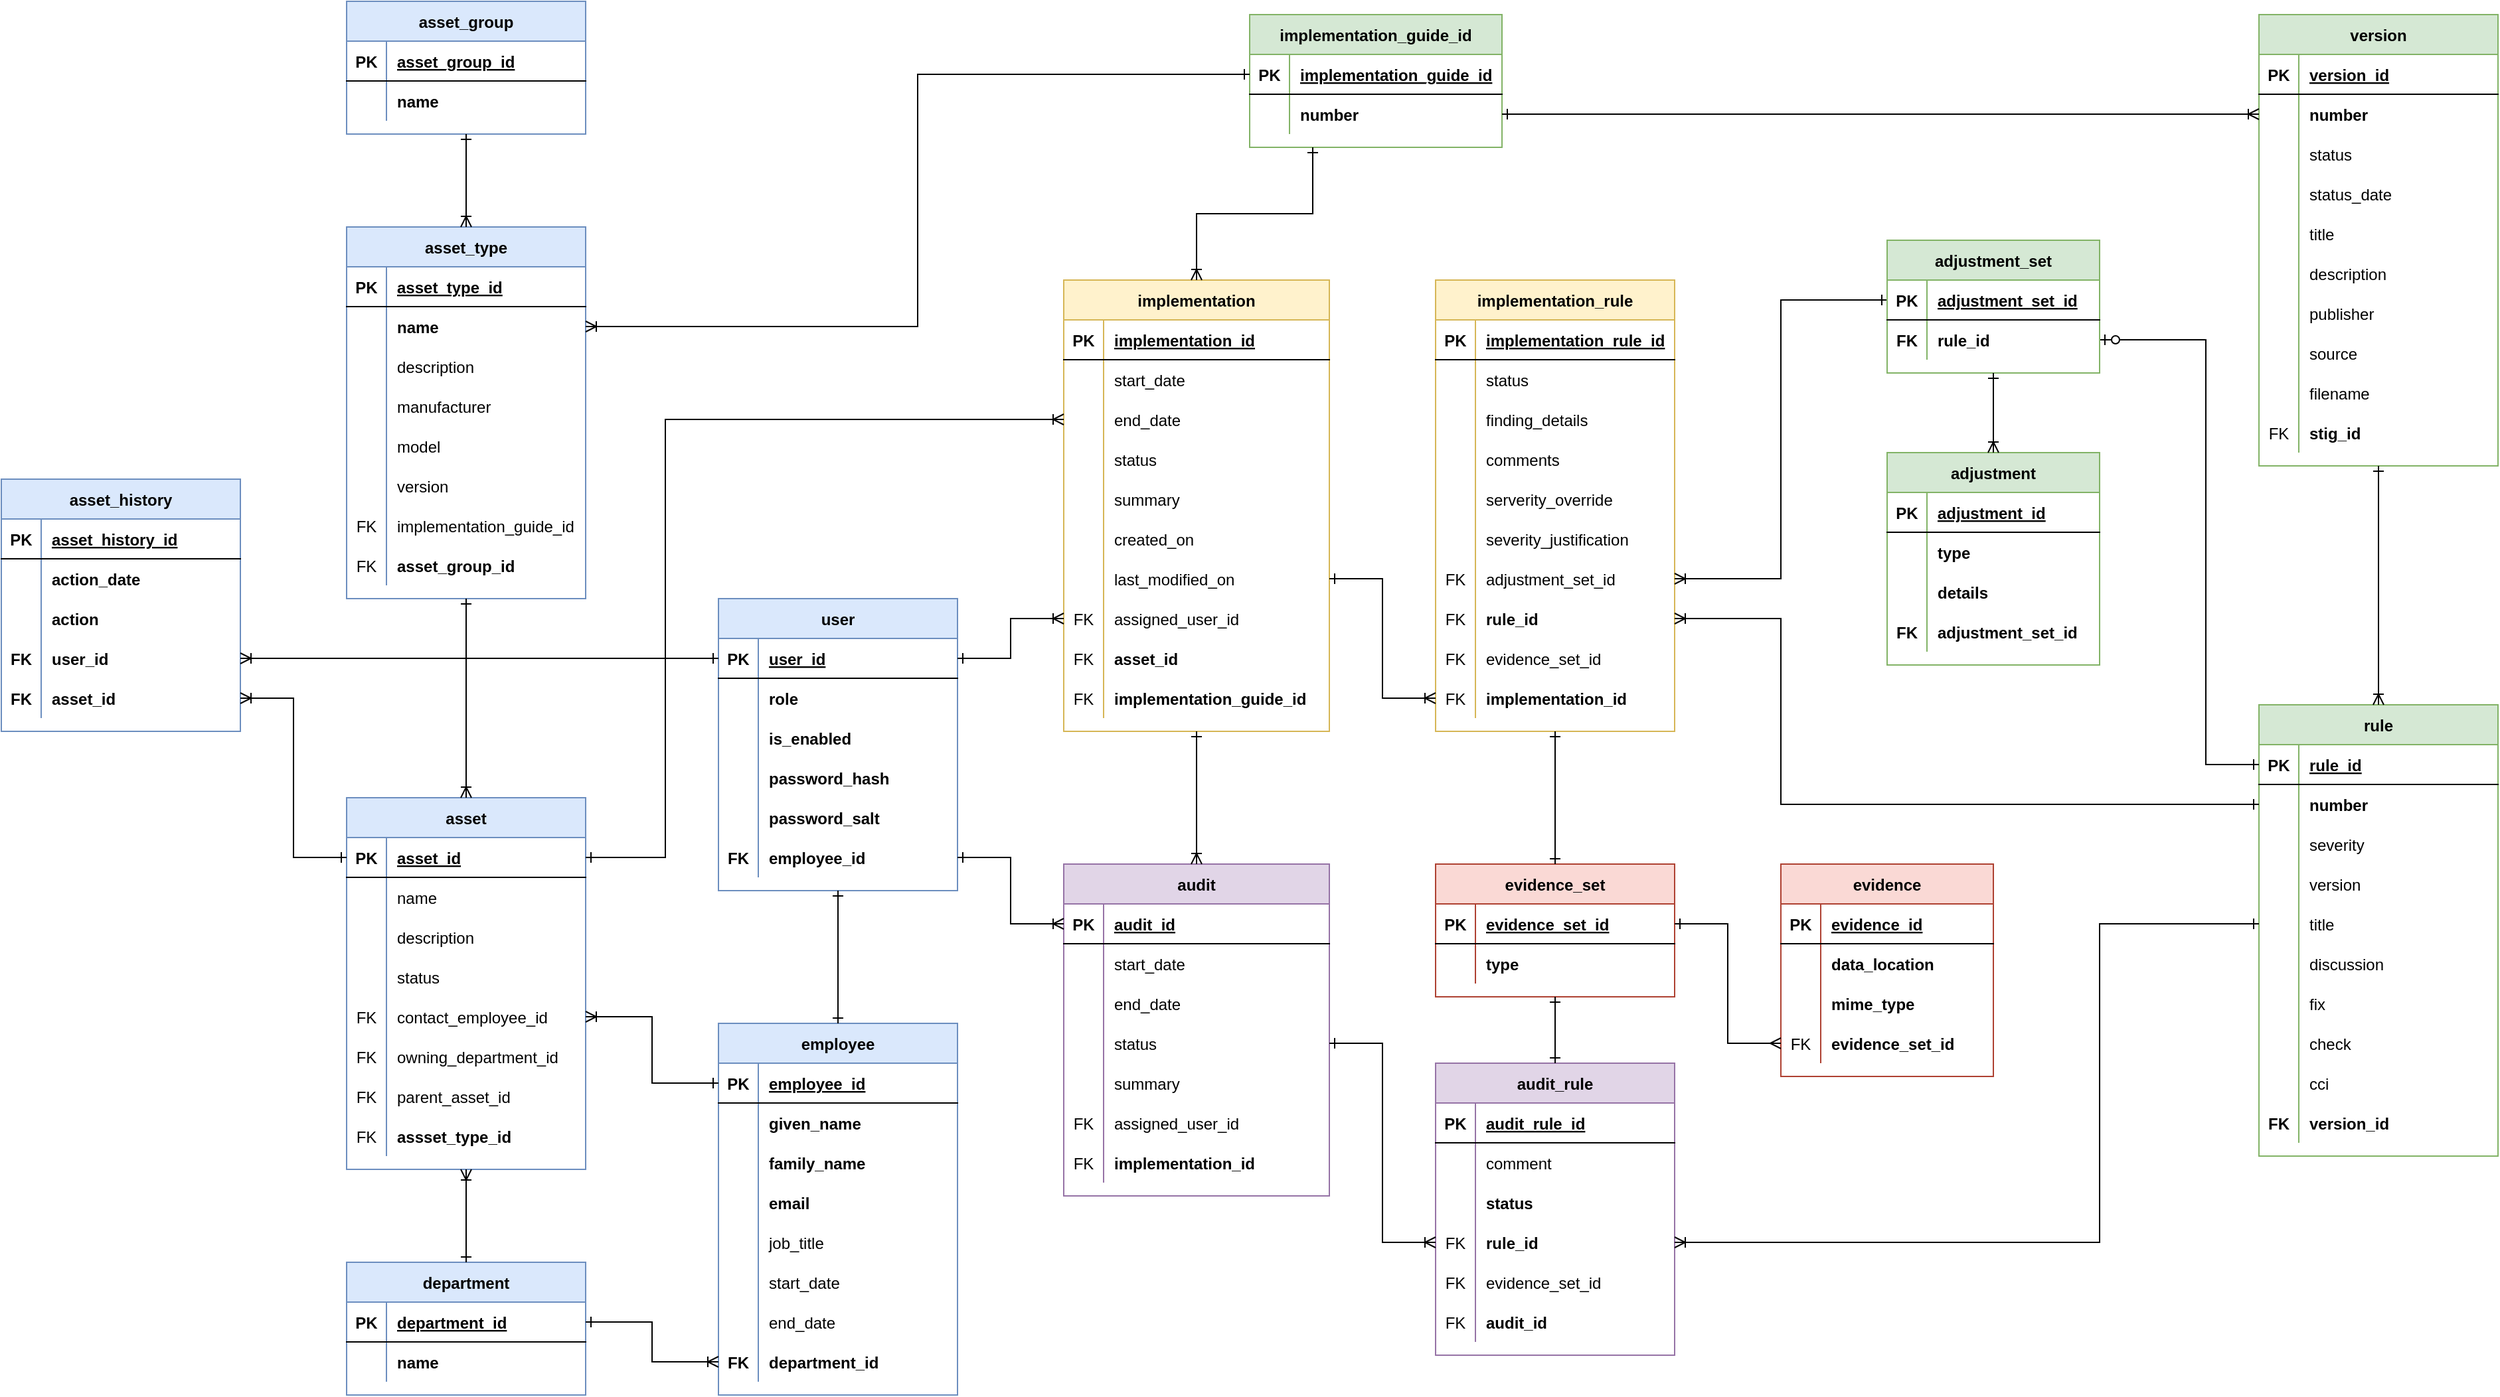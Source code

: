<mxfile version="15.4.0" type="device"><diagram id="R2lEEEUBdFMjLlhIrx00" name="Page-1"><mxGraphModel dx="3762" dy="1068" grid="1" gridSize="10" guides="1" tooltips="1" connect="1" arrows="1" fold="1" page="1" pageScale="1" pageWidth="1700" pageHeight="1100" math="0" shadow="0" extFonts="Permanent Marker^https://fonts.googleapis.com/css?family=Permanent+Marker"><root><mxCell id="0"/><mxCell id="1" parent="0"/><mxCell id="zJ5MDwlxCZfv0USwYUag-1" value="asset_group" style="shape=table;startSize=30;container=1;collapsible=1;childLayout=tableLayout;fixedRows=1;rowLines=0;fontStyle=1;align=center;resizeLast=1;fillColor=#dae8fc;strokeColor=#6c8ebf;" parent="1" vertex="1"><mxGeometry x="40" y="30" width="180" height="100" as="geometry"/></mxCell><mxCell id="zJ5MDwlxCZfv0USwYUag-2" value="" style="shape=partialRectangle;collapsible=0;dropTarget=0;pointerEvents=0;fillColor=none;top=0;left=0;bottom=1;right=0;points=[[0,0.5],[1,0.5]];portConstraint=eastwest;" parent="zJ5MDwlxCZfv0USwYUag-1" vertex="1"><mxGeometry y="30" width="180" height="30" as="geometry"/></mxCell><mxCell id="zJ5MDwlxCZfv0USwYUag-3" value="PK" style="shape=partialRectangle;connectable=0;fillColor=none;top=0;left=0;bottom=0;right=0;fontStyle=1;overflow=hidden;" parent="zJ5MDwlxCZfv0USwYUag-2" vertex="1"><mxGeometry width="30" height="30" as="geometry"><mxRectangle width="30" height="30" as="alternateBounds"/></mxGeometry></mxCell><mxCell id="zJ5MDwlxCZfv0USwYUag-4" value="asset_group_id" style="shape=partialRectangle;connectable=0;fillColor=none;top=0;left=0;bottom=0;right=0;align=left;spacingLeft=6;fontStyle=5;overflow=hidden;" parent="zJ5MDwlxCZfv0USwYUag-2" vertex="1"><mxGeometry x="30" width="150" height="30" as="geometry"><mxRectangle width="150" height="30" as="alternateBounds"/></mxGeometry></mxCell><mxCell id="zJ5MDwlxCZfv0USwYUag-5" value="" style="shape=partialRectangle;collapsible=0;dropTarget=0;pointerEvents=0;fillColor=none;top=0;left=0;bottom=0;right=0;points=[[0,0.5],[1,0.5]];portConstraint=eastwest;" parent="zJ5MDwlxCZfv0USwYUag-1" vertex="1"><mxGeometry y="60" width="180" height="30" as="geometry"/></mxCell><mxCell id="zJ5MDwlxCZfv0USwYUag-6" value="" style="shape=partialRectangle;connectable=0;fillColor=none;top=0;left=0;bottom=0;right=0;editable=1;overflow=hidden;" parent="zJ5MDwlxCZfv0USwYUag-5" vertex="1"><mxGeometry width="30" height="30" as="geometry"><mxRectangle width="30" height="30" as="alternateBounds"/></mxGeometry></mxCell><mxCell id="zJ5MDwlxCZfv0USwYUag-7" value="name" style="shape=partialRectangle;connectable=0;fillColor=none;top=0;left=0;bottom=0;right=0;align=left;spacingLeft=6;overflow=hidden;fontStyle=1" parent="zJ5MDwlxCZfv0USwYUag-5" vertex="1"><mxGeometry x="30" width="150" height="30" as="geometry"><mxRectangle width="150" height="30" as="alternateBounds"/></mxGeometry></mxCell><mxCell id="zJ5MDwlxCZfv0USwYUag-14" value="asset_type" style="shape=table;startSize=30;container=1;collapsible=1;childLayout=tableLayout;fixedRows=1;rowLines=0;fontStyle=1;align=center;resizeLast=1;fillColor=#dae8fc;strokeColor=#6c8ebf;" parent="1" vertex="1"><mxGeometry x="40" y="200" width="180" height="280" as="geometry"/></mxCell><mxCell id="zJ5MDwlxCZfv0USwYUag-15" value="" style="shape=partialRectangle;collapsible=0;dropTarget=0;pointerEvents=0;fillColor=none;top=0;left=0;bottom=1;right=0;points=[[0,0.5],[1,0.5]];portConstraint=eastwest;" parent="zJ5MDwlxCZfv0USwYUag-14" vertex="1"><mxGeometry y="30" width="180" height="30" as="geometry"/></mxCell><mxCell id="zJ5MDwlxCZfv0USwYUag-16" value="PK" style="shape=partialRectangle;connectable=0;fillColor=none;top=0;left=0;bottom=0;right=0;fontStyle=1;overflow=hidden;" parent="zJ5MDwlxCZfv0USwYUag-15" vertex="1"><mxGeometry width="30" height="30" as="geometry"><mxRectangle width="30" height="30" as="alternateBounds"/></mxGeometry></mxCell><mxCell id="zJ5MDwlxCZfv0USwYUag-17" value="asset_type_id" style="shape=partialRectangle;connectable=0;fillColor=none;top=0;left=0;bottom=0;right=0;align=left;spacingLeft=6;fontStyle=5;overflow=hidden;" parent="zJ5MDwlxCZfv0USwYUag-15" vertex="1"><mxGeometry x="30" width="150" height="30" as="geometry"><mxRectangle width="150" height="30" as="alternateBounds"/></mxGeometry></mxCell><mxCell id="zJ5MDwlxCZfv0USwYUag-18" value="" style="shape=partialRectangle;collapsible=0;dropTarget=0;pointerEvents=0;fillColor=none;top=0;left=0;bottom=0;right=0;points=[[0,0.5],[1,0.5]];portConstraint=eastwest;" parent="zJ5MDwlxCZfv0USwYUag-14" vertex="1"><mxGeometry y="60" width="180" height="30" as="geometry"/></mxCell><mxCell id="zJ5MDwlxCZfv0USwYUag-19" value="" style="shape=partialRectangle;connectable=0;fillColor=none;top=0;left=0;bottom=0;right=0;editable=1;overflow=hidden;" parent="zJ5MDwlxCZfv0USwYUag-18" vertex="1"><mxGeometry width="30" height="30" as="geometry"><mxRectangle width="30" height="30" as="alternateBounds"/></mxGeometry></mxCell><mxCell id="zJ5MDwlxCZfv0USwYUag-20" value="name" style="shape=partialRectangle;connectable=0;fillColor=none;top=0;left=0;bottom=0;right=0;align=left;spacingLeft=6;overflow=hidden;fontStyle=1" parent="zJ5MDwlxCZfv0USwYUag-18" vertex="1"><mxGeometry x="30" width="150" height="30" as="geometry"><mxRectangle width="150" height="30" as="alternateBounds"/></mxGeometry></mxCell><mxCell id="zJ5MDwlxCZfv0USwYUag-21" value="" style="shape=partialRectangle;collapsible=0;dropTarget=0;pointerEvents=0;fillColor=none;top=0;left=0;bottom=0;right=0;points=[[0,0.5],[1,0.5]];portConstraint=eastwest;" parent="zJ5MDwlxCZfv0USwYUag-14" vertex="1"><mxGeometry y="90" width="180" height="30" as="geometry"/></mxCell><mxCell id="zJ5MDwlxCZfv0USwYUag-22" value="" style="shape=partialRectangle;connectable=0;fillColor=none;top=0;left=0;bottom=0;right=0;editable=1;overflow=hidden;" parent="zJ5MDwlxCZfv0USwYUag-21" vertex="1"><mxGeometry width="30" height="30" as="geometry"><mxRectangle width="30" height="30" as="alternateBounds"/></mxGeometry></mxCell><mxCell id="zJ5MDwlxCZfv0USwYUag-23" value="description" style="shape=partialRectangle;connectable=0;fillColor=none;top=0;left=0;bottom=0;right=0;align=left;spacingLeft=6;overflow=hidden;" parent="zJ5MDwlxCZfv0USwYUag-21" vertex="1"><mxGeometry x="30" width="150" height="30" as="geometry"><mxRectangle width="150" height="30" as="alternateBounds"/></mxGeometry></mxCell><mxCell id="zJ5MDwlxCZfv0USwYUag-24" value="" style="shape=partialRectangle;collapsible=0;dropTarget=0;pointerEvents=0;fillColor=none;top=0;left=0;bottom=0;right=0;points=[[0,0.5],[1,0.5]];portConstraint=eastwest;" parent="zJ5MDwlxCZfv0USwYUag-14" vertex="1"><mxGeometry y="120" width="180" height="30" as="geometry"/></mxCell><mxCell id="zJ5MDwlxCZfv0USwYUag-25" value="" style="shape=partialRectangle;connectable=0;fillColor=none;top=0;left=0;bottom=0;right=0;editable=1;overflow=hidden;" parent="zJ5MDwlxCZfv0USwYUag-24" vertex="1"><mxGeometry width="30" height="30" as="geometry"><mxRectangle width="30" height="30" as="alternateBounds"/></mxGeometry></mxCell><mxCell id="zJ5MDwlxCZfv0USwYUag-26" value="manufacturer" style="shape=partialRectangle;connectable=0;fillColor=none;top=0;left=0;bottom=0;right=0;align=left;spacingLeft=6;overflow=hidden;" parent="zJ5MDwlxCZfv0USwYUag-24" vertex="1"><mxGeometry x="30" width="150" height="30" as="geometry"><mxRectangle width="150" height="30" as="alternateBounds"/></mxGeometry></mxCell><mxCell id="zJ5MDwlxCZfv0USwYUag-27" value="" style="shape=partialRectangle;collapsible=0;dropTarget=0;pointerEvents=0;fillColor=none;top=0;left=0;bottom=0;right=0;points=[[0,0.5],[1,0.5]];portConstraint=eastwest;" parent="zJ5MDwlxCZfv0USwYUag-14" vertex="1"><mxGeometry y="150" width="180" height="30" as="geometry"/></mxCell><mxCell id="zJ5MDwlxCZfv0USwYUag-28" value="" style="shape=partialRectangle;connectable=0;fillColor=none;top=0;left=0;bottom=0;right=0;editable=1;overflow=hidden;" parent="zJ5MDwlxCZfv0USwYUag-27" vertex="1"><mxGeometry width="30" height="30" as="geometry"><mxRectangle width="30" height="30" as="alternateBounds"/></mxGeometry></mxCell><mxCell id="zJ5MDwlxCZfv0USwYUag-29" value="model" style="shape=partialRectangle;connectable=0;fillColor=none;top=0;left=0;bottom=0;right=0;align=left;spacingLeft=6;overflow=hidden;" parent="zJ5MDwlxCZfv0USwYUag-27" vertex="1"><mxGeometry x="30" width="150" height="30" as="geometry"><mxRectangle width="150" height="30" as="alternateBounds"/></mxGeometry></mxCell><mxCell id="zJ5MDwlxCZfv0USwYUag-30" value="" style="shape=partialRectangle;collapsible=0;dropTarget=0;pointerEvents=0;fillColor=none;top=0;left=0;bottom=0;right=0;points=[[0,0.5],[1,0.5]];portConstraint=eastwest;" parent="zJ5MDwlxCZfv0USwYUag-14" vertex="1"><mxGeometry y="180" width="180" height="30" as="geometry"/></mxCell><mxCell id="zJ5MDwlxCZfv0USwYUag-31" value="" style="shape=partialRectangle;connectable=0;fillColor=none;top=0;left=0;bottom=0;right=0;editable=1;overflow=hidden;" parent="zJ5MDwlxCZfv0USwYUag-30" vertex="1"><mxGeometry width="30" height="30" as="geometry"><mxRectangle width="30" height="30" as="alternateBounds"/></mxGeometry></mxCell><mxCell id="zJ5MDwlxCZfv0USwYUag-32" value="version" style="shape=partialRectangle;connectable=0;fillColor=none;top=0;left=0;bottom=0;right=0;align=left;spacingLeft=6;overflow=hidden;" parent="zJ5MDwlxCZfv0USwYUag-30" vertex="1"><mxGeometry x="30" width="150" height="30" as="geometry"><mxRectangle width="150" height="30" as="alternateBounds"/></mxGeometry></mxCell><mxCell id="zJ5MDwlxCZfv0USwYUag-33" value="" style="shape=partialRectangle;collapsible=0;dropTarget=0;pointerEvents=0;fillColor=none;top=0;left=0;bottom=0;right=0;points=[[0,0.5],[1,0.5]];portConstraint=eastwest;" parent="zJ5MDwlxCZfv0USwYUag-14" vertex="1"><mxGeometry y="210" width="180" height="30" as="geometry"/></mxCell><mxCell id="zJ5MDwlxCZfv0USwYUag-34" value="FK" style="shape=partialRectangle;connectable=0;fillColor=none;top=0;left=0;bottom=0;right=0;fontStyle=0;overflow=hidden;" parent="zJ5MDwlxCZfv0USwYUag-33" vertex="1"><mxGeometry width="30" height="30" as="geometry"><mxRectangle width="30" height="30" as="alternateBounds"/></mxGeometry></mxCell><mxCell id="zJ5MDwlxCZfv0USwYUag-35" value="implementation_guide_id" style="shape=partialRectangle;connectable=0;fillColor=none;top=0;left=0;bottom=0;right=0;align=left;spacingLeft=6;fontStyle=0;overflow=hidden;" parent="zJ5MDwlxCZfv0USwYUag-33" vertex="1"><mxGeometry x="30" width="150" height="30" as="geometry"><mxRectangle width="150" height="30" as="alternateBounds"/></mxGeometry></mxCell><mxCell id="zJ5MDwlxCZfv0USwYUag-37" value="" style="shape=partialRectangle;collapsible=0;dropTarget=0;pointerEvents=0;fillColor=none;top=0;left=0;bottom=0;right=0;points=[[0,0.5],[1,0.5]];portConstraint=eastwest;" parent="zJ5MDwlxCZfv0USwYUag-14" vertex="1"><mxGeometry y="240" width="180" height="30" as="geometry"/></mxCell><mxCell id="zJ5MDwlxCZfv0USwYUag-38" value="FK" style="shape=partialRectangle;connectable=0;fillColor=none;top=0;left=0;bottom=0;right=0;fontStyle=0;overflow=hidden;" parent="zJ5MDwlxCZfv0USwYUag-37" vertex="1"><mxGeometry width="30" height="30" as="geometry"><mxRectangle width="30" height="30" as="alternateBounds"/></mxGeometry></mxCell><mxCell id="zJ5MDwlxCZfv0USwYUag-39" value="asset_group_id" style="shape=partialRectangle;connectable=0;fillColor=none;top=0;left=0;bottom=0;right=0;align=left;spacingLeft=6;fontStyle=1;overflow=hidden;" parent="zJ5MDwlxCZfv0USwYUag-37" vertex="1"><mxGeometry x="30" width="150" height="30" as="geometry"><mxRectangle width="150" height="30" as="alternateBounds"/></mxGeometry></mxCell><mxCell id="zJ5MDwlxCZfv0USwYUag-40" value="asset" style="shape=table;startSize=30;container=1;collapsible=1;childLayout=tableLayout;fixedRows=1;rowLines=0;fontStyle=1;align=center;resizeLast=1;fillColor=#dae8fc;strokeColor=#6c8ebf;" parent="1" vertex="1"><mxGeometry x="40" y="630" width="180" height="280" as="geometry"/></mxCell><mxCell id="zJ5MDwlxCZfv0USwYUag-41" value="" style="shape=partialRectangle;collapsible=0;dropTarget=0;pointerEvents=0;fillColor=none;top=0;left=0;bottom=1;right=0;points=[[0,0.5],[1,0.5]];portConstraint=eastwest;" parent="zJ5MDwlxCZfv0USwYUag-40" vertex="1"><mxGeometry y="30" width="180" height="30" as="geometry"/></mxCell><mxCell id="zJ5MDwlxCZfv0USwYUag-42" value="PK" style="shape=partialRectangle;connectable=0;fillColor=none;top=0;left=0;bottom=0;right=0;fontStyle=1;overflow=hidden;" parent="zJ5MDwlxCZfv0USwYUag-41" vertex="1"><mxGeometry width="30" height="30" as="geometry"><mxRectangle width="30" height="30" as="alternateBounds"/></mxGeometry></mxCell><mxCell id="zJ5MDwlxCZfv0USwYUag-43" value="asset_id" style="shape=partialRectangle;connectable=0;fillColor=none;top=0;left=0;bottom=0;right=0;align=left;spacingLeft=6;fontStyle=5;overflow=hidden;" parent="zJ5MDwlxCZfv0USwYUag-41" vertex="1"><mxGeometry x="30" width="150" height="30" as="geometry"><mxRectangle width="150" height="30" as="alternateBounds"/></mxGeometry></mxCell><mxCell id="zJ5MDwlxCZfv0USwYUag-44" value="" style="shape=partialRectangle;collapsible=0;dropTarget=0;pointerEvents=0;fillColor=none;top=0;left=0;bottom=0;right=0;points=[[0,0.5],[1,0.5]];portConstraint=eastwest;" parent="zJ5MDwlxCZfv0USwYUag-40" vertex="1"><mxGeometry y="60" width="180" height="30" as="geometry"/></mxCell><mxCell id="zJ5MDwlxCZfv0USwYUag-45" value="" style="shape=partialRectangle;connectable=0;fillColor=none;top=0;left=0;bottom=0;right=0;editable=1;overflow=hidden;" parent="zJ5MDwlxCZfv0USwYUag-44" vertex="1"><mxGeometry width="30" height="30" as="geometry"><mxRectangle width="30" height="30" as="alternateBounds"/></mxGeometry></mxCell><mxCell id="zJ5MDwlxCZfv0USwYUag-46" value="name" style="shape=partialRectangle;connectable=0;fillColor=none;top=0;left=0;bottom=0;right=0;align=left;spacingLeft=6;overflow=hidden;" parent="zJ5MDwlxCZfv0USwYUag-44" vertex="1"><mxGeometry x="30" width="150" height="30" as="geometry"><mxRectangle width="150" height="30" as="alternateBounds"/></mxGeometry></mxCell><mxCell id="zJ5MDwlxCZfv0USwYUag-47" value="" style="shape=partialRectangle;collapsible=0;dropTarget=0;pointerEvents=0;fillColor=none;top=0;left=0;bottom=0;right=0;points=[[0,0.5],[1,0.5]];portConstraint=eastwest;" parent="zJ5MDwlxCZfv0USwYUag-40" vertex="1"><mxGeometry y="90" width="180" height="30" as="geometry"/></mxCell><mxCell id="zJ5MDwlxCZfv0USwYUag-48" value="" style="shape=partialRectangle;connectable=0;fillColor=none;top=0;left=0;bottom=0;right=0;editable=1;overflow=hidden;" parent="zJ5MDwlxCZfv0USwYUag-47" vertex="1"><mxGeometry width="30" height="30" as="geometry"><mxRectangle width="30" height="30" as="alternateBounds"/></mxGeometry></mxCell><mxCell id="zJ5MDwlxCZfv0USwYUag-49" value="description" style="shape=partialRectangle;connectable=0;fillColor=none;top=0;left=0;bottom=0;right=0;align=left;spacingLeft=6;overflow=hidden;" parent="zJ5MDwlxCZfv0USwYUag-47" vertex="1"><mxGeometry x="30" width="150" height="30" as="geometry"><mxRectangle width="150" height="30" as="alternateBounds"/></mxGeometry></mxCell><mxCell id="zJ5MDwlxCZfv0USwYUag-50" value="" style="shape=partialRectangle;collapsible=0;dropTarget=0;pointerEvents=0;fillColor=none;top=0;left=0;bottom=0;right=0;points=[[0,0.5],[1,0.5]];portConstraint=eastwest;" parent="zJ5MDwlxCZfv0USwYUag-40" vertex="1"><mxGeometry y="120" width="180" height="30" as="geometry"/></mxCell><mxCell id="zJ5MDwlxCZfv0USwYUag-51" value="" style="shape=partialRectangle;connectable=0;fillColor=none;top=0;left=0;bottom=0;right=0;editable=1;overflow=hidden;" parent="zJ5MDwlxCZfv0USwYUag-50" vertex="1"><mxGeometry width="30" height="30" as="geometry"><mxRectangle width="30" height="30" as="alternateBounds"/></mxGeometry></mxCell><mxCell id="zJ5MDwlxCZfv0USwYUag-52" value="status" style="shape=partialRectangle;connectable=0;fillColor=none;top=0;left=0;bottom=0;right=0;align=left;spacingLeft=6;overflow=hidden;" parent="zJ5MDwlxCZfv0USwYUag-50" vertex="1"><mxGeometry x="30" width="150" height="30" as="geometry"><mxRectangle width="150" height="30" as="alternateBounds"/></mxGeometry></mxCell><mxCell id="zJ5MDwlxCZfv0USwYUag-64" value="" style="shape=partialRectangle;collapsible=0;dropTarget=0;pointerEvents=0;fillColor=none;top=0;left=0;bottom=0;right=0;points=[[0,0.5],[1,0.5]];portConstraint=eastwest;" parent="zJ5MDwlxCZfv0USwYUag-40" vertex="1"><mxGeometry y="150" width="180" height="30" as="geometry"/></mxCell><mxCell id="zJ5MDwlxCZfv0USwYUag-65" value="FK" style="shape=partialRectangle;connectable=0;fillColor=none;top=0;left=0;bottom=0;right=0;fontStyle=0;overflow=hidden;" parent="zJ5MDwlxCZfv0USwYUag-64" vertex="1"><mxGeometry width="30" height="30" as="geometry"><mxRectangle width="30" height="30" as="alternateBounds"/></mxGeometry></mxCell><mxCell id="zJ5MDwlxCZfv0USwYUag-66" value="contact_employee_id" style="shape=partialRectangle;connectable=0;fillColor=none;top=0;left=0;bottom=0;right=0;align=left;spacingLeft=6;fontStyle=0;overflow=hidden;" parent="zJ5MDwlxCZfv0USwYUag-64" vertex="1"><mxGeometry x="30" width="150" height="30" as="geometry"><mxRectangle width="150" height="30" as="alternateBounds"/></mxGeometry></mxCell><mxCell id="zJ5MDwlxCZfv0USwYUag-61" value="" style="shape=partialRectangle;collapsible=0;dropTarget=0;pointerEvents=0;fillColor=none;top=0;left=0;bottom=0;right=0;points=[[0,0.5],[1,0.5]];portConstraint=eastwest;" parent="zJ5MDwlxCZfv0USwYUag-40" vertex="1"><mxGeometry y="180" width="180" height="30" as="geometry"/></mxCell><mxCell id="zJ5MDwlxCZfv0USwYUag-62" value="FK" style="shape=partialRectangle;connectable=0;fillColor=none;top=0;left=0;bottom=0;right=0;fontStyle=0;overflow=hidden;" parent="zJ5MDwlxCZfv0USwYUag-61" vertex="1"><mxGeometry width="30" height="30" as="geometry"><mxRectangle width="30" height="30" as="alternateBounds"/></mxGeometry></mxCell><mxCell id="zJ5MDwlxCZfv0USwYUag-63" value="owning_department_id" style="shape=partialRectangle;connectable=0;fillColor=none;top=0;left=0;bottom=0;right=0;align=left;spacingLeft=6;fontStyle=0;overflow=hidden;" parent="zJ5MDwlxCZfv0USwYUag-61" vertex="1"><mxGeometry x="30" width="150" height="30" as="geometry"><mxRectangle width="150" height="30" as="alternateBounds"/></mxGeometry></mxCell><mxCell id="zJ5MDwlxCZfv0USwYUag-58" value="" style="shape=partialRectangle;collapsible=0;dropTarget=0;pointerEvents=0;fillColor=none;top=0;left=0;bottom=0;right=0;points=[[0,0.5],[1,0.5]];portConstraint=eastwest;" parent="zJ5MDwlxCZfv0USwYUag-40" vertex="1"><mxGeometry y="210" width="180" height="30" as="geometry"/></mxCell><mxCell id="zJ5MDwlxCZfv0USwYUag-59" value="FK" style="shape=partialRectangle;connectable=0;fillColor=none;top=0;left=0;bottom=0;right=0;fontStyle=0;overflow=hidden;" parent="zJ5MDwlxCZfv0USwYUag-58" vertex="1"><mxGeometry width="30" height="30" as="geometry"><mxRectangle width="30" height="30" as="alternateBounds"/></mxGeometry></mxCell><mxCell id="zJ5MDwlxCZfv0USwYUag-60" value="parent_asset_id" style="shape=partialRectangle;connectable=0;fillColor=none;top=0;left=0;bottom=0;right=0;align=left;spacingLeft=6;fontStyle=0;overflow=hidden;" parent="zJ5MDwlxCZfv0USwYUag-58" vertex="1"><mxGeometry x="30" width="150" height="30" as="geometry"><mxRectangle width="150" height="30" as="alternateBounds"/></mxGeometry></mxCell><mxCell id="zJ5MDwlxCZfv0USwYUag-54" value="" style="shape=partialRectangle;collapsible=0;dropTarget=0;pointerEvents=0;fillColor=none;top=0;left=0;bottom=0;right=0;points=[[0,0.5],[1,0.5]];portConstraint=eastwest;" parent="zJ5MDwlxCZfv0USwYUag-40" vertex="1"><mxGeometry y="240" width="180" height="30" as="geometry"/></mxCell><mxCell id="zJ5MDwlxCZfv0USwYUag-55" value="FK" style="shape=partialRectangle;connectable=0;fillColor=none;top=0;left=0;bottom=0;right=0;fontStyle=0;overflow=hidden;" parent="zJ5MDwlxCZfv0USwYUag-54" vertex="1"><mxGeometry width="30" height="30" as="geometry"><mxRectangle width="30" height="30" as="alternateBounds"/></mxGeometry></mxCell><mxCell id="zJ5MDwlxCZfv0USwYUag-56" value="assset_type_id" style="shape=partialRectangle;connectable=0;fillColor=none;top=0;left=0;bottom=0;right=0;align=left;spacingLeft=6;fontStyle=1;overflow=hidden;" parent="zJ5MDwlxCZfv0USwYUag-54" vertex="1"><mxGeometry x="30" width="150" height="30" as="geometry"><mxRectangle width="150" height="30" as="alternateBounds"/></mxGeometry></mxCell><mxCell id="zJ5MDwlxCZfv0USwYUag-67" value="employee" style="shape=table;startSize=30;container=1;collapsible=1;childLayout=tableLayout;fixedRows=1;rowLines=0;fontStyle=1;align=center;resizeLast=1;fillColor=#dae8fc;strokeColor=#6c8ebf;" parent="1" vertex="1"><mxGeometry x="320" y="800" width="180" height="280" as="geometry"/></mxCell><mxCell id="zJ5MDwlxCZfv0USwYUag-68" value="" style="shape=partialRectangle;collapsible=0;dropTarget=0;pointerEvents=0;fillColor=none;top=0;left=0;bottom=1;right=0;points=[[0,0.5],[1,0.5]];portConstraint=eastwest;" parent="zJ5MDwlxCZfv0USwYUag-67" vertex="1"><mxGeometry y="30" width="180" height="30" as="geometry"/></mxCell><mxCell id="zJ5MDwlxCZfv0USwYUag-69" value="PK" style="shape=partialRectangle;connectable=0;fillColor=none;top=0;left=0;bottom=0;right=0;fontStyle=1;overflow=hidden;" parent="zJ5MDwlxCZfv0USwYUag-68" vertex="1"><mxGeometry width="30" height="30" as="geometry"><mxRectangle width="30" height="30" as="alternateBounds"/></mxGeometry></mxCell><mxCell id="zJ5MDwlxCZfv0USwYUag-70" value="employee_id" style="shape=partialRectangle;connectable=0;fillColor=none;top=0;left=0;bottom=0;right=0;align=left;spacingLeft=6;fontStyle=5;overflow=hidden;" parent="zJ5MDwlxCZfv0USwYUag-68" vertex="1"><mxGeometry x="30" width="150" height="30" as="geometry"><mxRectangle width="150" height="30" as="alternateBounds"/></mxGeometry></mxCell><mxCell id="zJ5MDwlxCZfv0USwYUag-71" value="" style="shape=partialRectangle;collapsible=0;dropTarget=0;pointerEvents=0;fillColor=none;top=0;left=0;bottom=0;right=0;points=[[0,0.5],[1,0.5]];portConstraint=eastwest;" parent="zJ5MDwlxCZfv0USwYUag-67" vertex="1"><mxGeometry y="60" width="180" height="30" as="geometry"/></mxCell><mxCell id="zJ5MDwlxCZfv0USwYUag-72" value="" style="shape=partialRectangle;connectable=0;fillColor=none;top=0;left=0;bottom=0;right=0;editable=1;overflow=hidden;" parent="zJ5MDwlxCZfv0USwYUag-71" vertex="1"><mxGeometry width="30" height="30" as="geometry"><mxRectangle width="30" height="30" as="alternateBounds"/></mxGeometry></mxCell><mxCell id="zJ5MDwlxCZfv0USwYUag-73" value="given_name" style="shape=partialRectangle;connectable=0;fillColor=none;top=0;left=0;bottom=0;right=0;align=left;spacingLeft=6;overflow=hidden;fontStyle=1" parent="zJ5MDwlxCZfv0USwYUag-71" vertex="1"><mxGeometry x="30" width="150" height="30" as="geometry"><mxRectangle width="150" height="30" as="alternateBounds"/></mxGeometry></mxCell><mxCell id="zJ5MDwlxCZfv0USwYUag-74" value="" style="shape=partialRectangle;collapsible=0;dropTarget=0;pointerEvents=0;fillColor=none;top=0;left=0;bottom=0;right=0;points=[[0,0.5],[1,0.5]];portConstraint=eastwest;" parent="zJ5MDwlxCZfv0USwYUag-67" vertex="1"><mxGeometry y="90" width="180" height="30" as="geometry"/></mxCell><mxCell id="zJ5MDwlxCZfv0USwYUag-75" value="" style="shape=partialRectangle;connectable=0;fillColor=none;top=0;left=0;bottom=0;right=0;editable=1;overflow=hidden;" parent="zJ5MDwlxCZfv0USwYUag-74" vertex="1"><mxGeometry width="30" height="30" as="geometry"><mxRectangle width="30" height="30" as="alternateBounds"/></mxGeometry></mxCell><mxCell id="zJ5MDwlxCZfv0USwYUag-76" value="family_name" style="shape=partialRectangle;connectable=0;fillColor=none;top=0;left=0;bottom=0;right=0;align=left;spacingLeft=6;overflow=hidden;fontStyle=1" parent="zJ5MDwlxCZfv0USwYUag-74" vertex="1"><mxGeometry x="30" width="150" height="30" as="geometry"><mxRectangle width="150" height="30" as="alternateBounds"/></mxGeometry></mxCell><mxCell id="zJ5MDwlxCZfv0USwYUag-94" value="" style="shape=partialRectangle;collapsible=0;dropTarget=0;pointerEvents=0;fillColor=none;top=0;left=0;bottom=0;right=0;points=[[0,0.5],[1,0.5]];portConstraint=eastwest;" parent="zJ5MDwlxCZfv0USwYUag-67" vertex="1"><mxGeometry y="120" width="180" height="30" as="geometry"/></mxCell><mxCell id="zJ5MDwlxCZfv0USwYUag-95" value="" style="shape=partialRectangle;connectable=0;fillColor=none;top=0;left=0;bottom=0;right=0;editable=1;overflow=hidden;" parent="zJ5MDwlxCZfv0USwYUag-94" vertex="1"><mxGeometry width="30" height="30" as="geometry"><mxRectangle width="30" height="30" as="alternateBounds"/></mxGeometry></mxCell><mxCell id="zJ5MDwlxCZfv0USwYUag-96" value="email" style="shape=partialRectangle;connectable=0;fillColor=none;top=0;left=0;bottom=0;right=0;align=left;spacingLeft=6;overflow=hidden;fontStyle=1" parent="zJ5MDwlxCZfv0USwYUag-94" vertex="1"><mxGeometry x="30" width="150" height="30" as="geometry"><mxRectangle width="150" height="30" as="alternateBounds"/></mxGeometry></mxCell><mxCell id="zJ5MDwlxCZfv0USwYUag-77" value="" style="shape=partialRectangle;collapsible=0;dropTarget=0;pointerEvents=0;fillColor=none;top=0;left=0;bottom=0;right=0;points=[[0,0.5],[1,0.5]];portConstraint=eastwest;" parent="zJ5MDwlxCZfv0USwYUag-67" vertex="1"><mxGeometry y="150" width="180" height="30" as="geometry"/></mxCell><mxCell id="zJ5MDwlxCZfv0USwYUag-78" value="" style="shape=partialRectangle;connectable=0;fillColor=none;top=0;left=0;bottom=0;right=0;editable=1;overflow=hidden;" parent="zJ5MDwlxCZfv0USwYUag-77" vertex="1"><mxGeometry width="30" height="30" as="geometry"><mxRectangle width="30" height="30" as="alternateBounds"/></mxGeometry></mxCell><mxCell id="zJ5MDwlxCZfv0USwYUag-79" value="job_title" style="shape=partialRectangle;connectable=0;fillColor=none;top=0;left=0;bottom=0;right=0;align=left;spacingLeft=6;overflow=hidden;" parent="zJ5MDwlxCZfv0USwYUag-77" vertex="1"><mxGeometry x="30" width="150" height="30" as="geometry"><mxRectangle width="150" height="30" as="alternateBounds"/></mxGeometry></mxCell><mxCell id="zYBvK7YM71ZAFgGcXMtS-15" value="" style="shape=partialRectangle;collapsible=0;dropTarget=0;pointerEvents=0;fillColor=none;top=0;left=0;bottom=0;right=0;points=[[0,0.5],[1,0.5]];portConstraint=eastwest;" parent="zJ5MDwlxCZfv0USwYUag-67" vertex="1"><mxGeometry y="180" width="180" height="30" as="geometry"/></mxCell><mxCell id="zYBvK7YM71ZAFgGcXMtS-16" value="" style="shape=partialRectangle;connectable=0;fillColor=none;top=0;left=0;bottom=0;right=0;editable=1;overflow=hidden;" parent="zYBvK7YM71ZAFgGcXMtS-15" vertex="1"><mxGeometry width="30" height="30" as="geometry"><mxRectangle width="30" height="30" as="alternateBounds"/></mxGeometry></mxCell><mxCell id="zYBvK7YM71ZAFgGcXMtS-17" value="start_date" style="shape=partialRectangle;connectable=0;fillColor=none;top=0;left=0;bottom=0;right=0;align=left;spacingLeft=6;overflow=hidden;" parent="zYBvK7YM71ZAFgGcXMtS-15" vertex="1"><mxGeometry x="30" width="150" height="30" as="geometry"><mxRectangle width="150" height="30" as="alternateBounds"/></mxGeometry></mxCell><mxCell id="zYBvK7YM71ZAFgGcXMtS-18" value="" style="shape=partialRectangle;collapsible=0;dropTarget=0;pointerEvents=0;fillColor=none;top=0;left=0;bottom=0;right=0;points=[[0,0.5],[1,0.5]];portConstraint=eastwest;" parent="zJ5MDwlxCZfv0USwYUag-67" vertex="1"><mxGeometry y="210" width="180" height="30" as="geometry"/></mxCell><mxCell id="zYBvK7YM71ZAFgGcXMtS-19" value="" style="shape=partialRectangle;connectable=0;fillColor=none;top=0;left=0;bottom=0;right=0;editable=1;overflow=hidden;" parent="zYBvK7YM71ZAFgGcXMtS-18" vertex="1"><mxGeometry width="30" height="30" as="geometry"><mxRectangle width="30" height="30" as="alternateBounds"/></mxGeometry></mxCell><mxCell id="zYBvK7YM71ZAFgGcXMtS-20" value="end_date" style="shape=partialRectangle;connectable=0;fillColor=none;top=0;left=0;bottom=0;right=0;align=left;spacingLeft=6;overflow=hidden;" parent="zYBvK7YM71ZAFgGcXMtS-18" vertex="1"><mxGeometry x="30" width="150" height="30" as="geometry"><mxRectangle width="150" height="30" as="alternateBounds"/></mxGeometry></mxCell><mxCell id="zJ5MDwlxCZfv0USwYUag-80" value="" style="shape=partialRectangle;collapsible=0;dropTarget=0;pointerEvents=0;fillColor=none;top=0;left=0;bottom=0;right=0;points=[[0,0.5],[1,0.5]];portConstraint=eastwest;" parent="zJ5MDwlxCZfv0USwYUag-67" vertex="1"><mxGeometry y="240" width="180" height="30" as="geometry"/></mxCell><mxCell id="zJ5MDwlxCZfv0USwYUag-81" value="FK" style="shape=partialRectangle;connectable=0;fillColor=none;top=0;left=0;bottom=0;right=0;fontStyle=1;overflow=hidden;" parent="zJ5MDwlxCZfv0USwYUag-80" vertex="1"><mxGeometry width="30" height="30" as="geometry"><mxRectangle width="30" height="30" as="alternateBounds"/></mxGeometry></mxCell><mxCell id="zJ5MDwlxCZfv0USwYUag-82" value="department_id" style="shape=partialRectangle;connectable=0;fillColor=none;top=0;left=0;bottom=0;right=0;align=left;spacingLeft=6;fontStyle=1;overflow=hidden;" parent="zJ5MDwlxCZfv0USwYUag-80" vertex="1"><mxGeometry x="30" width="150" height="30" as="geometry"><mxRectangle width="150" height="30" as="alternateBounds"/></mxGeometry></mxCell><mxCell id="zJ5MDwlxCZfv0USwYUag-97" value="department" style="shape=table;startSize=30;container=1;collapsible=1;childLayout=tableLayout;fixedRows=1;rowLines=0;fontStyle=1;align=center;resizeLast=1;fillColor=#dae8fc;strokeColor=#6c8ebf;" parent="1" vertex="1"><mxGeometry x="40" y="980" width="180" height="100" as="geometry"/></mxCell><mxCell id="zJ5MDwlxCZfv0USwYUag-98" value="" style="shape=partialRectangle;collapsible=0;dropTarget=0;pointerEvents=0;fillColor=none;top=0;left=0;bottom=1;right=0;points=[[0,0.5],[1,0.5]];portConstraint=eastwest;" parent="zJ5MDwlxCZfv0USwYUag-97" vertex="1"><mxGeometry y="30" width="180" height="30" as="geometry"/></mxCell><mxCell id="zJ5MDwlxCZfv0USwYUag-99" value="PK" style="shape=partialRectangle;connectable=0;fillColor=none;top=0;left=0;bottom=0;right=0;fontStyle=1;overflow=hidden;" parent="zJ5MDwlxCZfv0USwYUag-98" vertex="1"><mxGeometry width="30" height="30" as="geometry"><mxRectangle width="30" height="30" as="alternateBounds"/></mxGeometry></mxCell><mxCell id="zJ5MDwlxCZfv0USwYUag-100" value="department_id" style="shape=partialRectangle;connectable=0;fillColor=none;top=0;left=0;bottom=0;right=0;align=left;spacingLeft=6;fontStyle=5;overflow=hidden;" parent="zJ5MDwlxCZfv0USwYUag-98" vertex="1"><mxGeometry x="30" width="150" height="30" as="geometry"><mxRectangle width="150" height="30" as="alternateBounds"/></mxGeometry></mxCell><mxCell id="zJ5MDwlxCZfv0USwYUag-101" value="" style="shape=partialRectangle;collapsible=0;dropTarget=0;pointerEvents=0;fillColor=none;top=0;left=0;bottom=0;right=0;points=[[0,0.5],[1,0.5]];portConstraint=eastwest;" parent="zJ5MDwlxCZfv0USwYUag-97" vertex="1"><mxGeometry y="60" width="180" height="30" as="geometry"/></mxCell><mxCell id="zJ5MDwlxCZfv0USwYUag-102" value="" style="shape=partialRectangle;connectable=0;fillColor=none;top=0;left=0;bottom=0;right=0;editable=1;overflow=hidden;" parent="zJ5MDwlxCZfv0USwYUag-101" vertex="1"><mxGeometry width="30" height="30" as="geometry"><mxRectangle width="30" height="30" as="alternateBounds"/></mxGeometry></mxCell><mxCell id="zJ5MDwlxCZfv0USwYUag-103" value="name" style="shape=partialRectangle;connectable=0;fillColor=none;top=0;left=0;bottom=0;right=0;align=left;spacingLeft=6;overflow=hidden;fontStyle=1" parent="zJ5MDwlxCZfv0USwYUag-101" vertex="1"><mxGeometry x="30" width="150" height="30" as="geometry"><mxRectangle width="150" height="30" as="alternateBounds"/></mxGeometry></mxCell><mxCell id="zJ5MDwlxCZfv0USwYUag-110" value="implementation" style="shape=table;startSize=30;container=1;collapsible=1;childLayout=tableLayout;fixedRows=1;rowLines=0;fontStyle=1;align=center;resizeLast=1;fillColor=#fff2cc;strokeColor=#d6b656;" parent="1" vertex="1"><mxGeometry x="580" y="240" width="200" height="340" as="geometry"/></mxCell><mxCell id="zJ5MDwlxCZfv0USwYUag-111" value="" style="shape=partialRectangle;collapsible=0;dropTarget=0;pointerEvents=0;fillColor=none;top=0;left=0;bottom=1;right=0;points=[[0,0.5],[1,0.5]];portConstraint=eastwest;" parent="zJ5MDwlxCZfv0USwYUag-110" vertex="1"><mxGeometry y="30" width="200" height="30" as="geometry"/></mxCell><mxCell id="zJ5MDwlxCZfv0USwYUag-112" value="PK" style="shape=partialRectangle;connectable=0;fillColor=none;top=0;left=0;bottom=0;right=0;fontStyle=1;overflow=hidden;" parent="zJ5MDwlxCZfv0USwYUag-111" vertex="1"><mxGeometry width="30" height="30" as="geometry"><mxRectangle width="30" height="30" as="alternateBounds"/></mxGeometry></mxCell><mxCell id="zJ5MDwlxCZfv0USwYUag-113" value="implementation_id" style="shape=partialRectangle;connectable=0;fillColor=none;top=0;left=0;bottom=0;right=0;align=left;spacingLeft=6;fontStyle=5;overflow=hidden;" parent="zJ5MDwlxCZfv0USwYUag-111" vertex="1"><mxGeometry x="30" width="170" height="30" as="geometry"><mxRectangle width="170" height="30" as="alternateBounds"/></mxGeometry></mxCell><mxCell id="zJ5MDwlxCZfv0USwYUag-117" value="" style="shape=partialRectangle;collapsible=0;dropTarget=0;pointerEvents=0;fillColor=none;top=0;left=0;bottom=0;right=0;points=[[0,0.5],[1,0.5]];portConstraint=eastwest;" parent="zJ5MDwlxCZfv0USwYUag-110" vertex="1"><mxGeometry y="60" width="200" height="30" as="geometry"/></mxCell><mxCell id="zJ5MDwlxCZfv0USwYUag-118" value="" style="shape=partialRectangle;connectable=0;fillColor=none;top=0;left=0;bottom=0;right=0;editable=1;overflow=hidden;" parent="zJ5MDwlxCZfv0USwYUag-117" vertex="1"><mxGeometry width="30" height="30" as="geometry"><mxRectangle width="30" height="30" as="alternateBounds"/></mxGeometry></mxCell><mxCell id="zJ5MDwlxCZfv0USwYUag-119" value="start_date" style="shape=partialRectangle;connectable=0;fillColor=none;top=0;left=0;bottom=0;right=0;align=left;spacingLeft=6;overflow=hidden;" parent="zJ5MDwlxCZfv0USwYUag-117" vertex="1"><mxGeometry x="30" width="170" height="30" as="geometry"><mxRectangle width="170" height="30" as="alternateBounds"/></mxGeometry></mxCell><mxCell id="zJ5MDwlxCZfv0USwYUag-120" value="" style="shape=partialRectangle;collapsible=0;dropTarget=0;pointerEvents=0;fillColor=none;top=0;left=0;bottom=0;right=0;points=[[0,0.5],[1,0.5]];portConstraint=eastwest;" parent="zJ5MDwlxCZfv0USwYUag-110" vertex="1"><mxGeometry y="90" width="200" height="30" as="geometry"/></mxCell><mxCell id="zJ5MDwlxCZfv0USwYUag-121" value="" style="shape=partialRectangle;connectable=0;fillColor=none;top=0;left=0;bottom=0;right=0;editable=1;overflow=hidden;" parent="zJ5MDwlxCZfv0USwYUag-120" vertex="1"><mxGeometry width="30" height="30" as="geometry"><mxRectangle width="30" height="30" as="alternateBounds"/></mxGeometry></mxCell><mxCell id="zJ5MDwlxCZfv0USwYUag-122" value="end_date" style="shape=partialRectangle;connectable=0;fillColor=none;top=0;left=0;bottom=0;right=0;align=left;spacingLeft=6;overflow=hidden;" parent="zJ5MDwlxCZfv0USwYUag-120" vertex="1"><mxGeometry x="30" width="170" height="30" as="geometry"><mxRectangle width="170" height="30" as="alternateBounds"/></mxGeometry></mxCell><mxCell id="zJ5MDwlxCZfv0USwYUag-114" value="" style="shape=partialRectangle;collapsible=0;dropTarget=0;pointerEvents=0;fillColor=none;top=0;left=0;bottom=0;right=0;points=[[0,0.5],[1,0.5]];portConstraint=eastwest;" parent="zJ5MDwlxCZfv0USwYUag-110" vertex="1"><mxGeometry y="120" width="200" height="30" as="geometry"/></mxCell><mxCell id="zJ5MDwlxCZfv0USwYUag-115" value="" style="shape=partialRectangle;connectable=0;fillColor=none;top=0;left=0;bottom=0;right=0;editable=1;overflow=hidden;" parent="zJ5MDwlxCZfv0USwYUag-114" vertex="1"><mxGeometry width="30" height="30" as="geometry"><mxRectangle width="30" height="30" as="alternateBounds"/></mxGeometry></mxCell><mxCell id="zJ5MDwlxCZfv0USwYUag-116" value="status" style="shape=partialRectangle;connectable=0;fillColor=none;top=0;left=0;bottom=0;right=0;align=left;spacingLeft=6;overflow=hidden;" parent="zJ5MDwlxCZfv0USwYUag-114" vertex="1"><mxGeometry x="30" width="170" height="30" as="geometry"><mxRectangle width="170" height="30" as="alternateBounds"/></mxGeometry></mxCell><mxCell id="zJ5MDwlxCZfv0USwYUag-132" value="" style="shape=partialRectangle;collapsible=0;dropTarget=0;pointerEvents=0;fillColor=none;top=0;left=0;bottom=0;right=0;points=[[0,0.5],[1,0.5]];portConstraint=eastwest;" parent="zJ5MDwlxCZfv0USwYUag-110" vertex="1"><mxGeometry y="150" width="200" height="30" as="geometry"/></mxCell><mxCell id="zJ5MDwlxCZfv0USwYUag-133" value="" style="shape=partialRectangle;connectable=0;fillColor=none;top=0;left=0;bottom=0;right=0;editable=1;overflow=hidden;" parent="zJ5MDwlxCZfv0USwYUag-132" vertex="1"><mxGeometry width="30" height="30" as="geometry"><mxRectangle width="30" height="30" as="alternateBounds"/></mxGeometry></mxCell><mxCell id="zJ5MDwlxCZfv0USwYUag-134" value="summary" style="shape=partialRectangle;connectable=0;fillColor=none;top=0;left=0;bottom=0;right=0;align=left;spacingLeft=6;overflow=hidden;" parent="zJ5MDwlxCZfv0USwYUag-132" vertex="1"><mxGeometry x="30" width="170" height="30" as="geometry"><mxRectangle width="170" height="30" as="alternateBounds"/></mxGeometry></mxCell><mxCell id="26poxwEK2_w7n3luTF2w-1" value="" style="shape=partialRectangle;collapsible=0;dropTarget=0;pointerEvents=0;fillColor=none;top=0;left=0;bottom=0;right=0;points=[[0,0.5],[1,0.5]];portConstraint=eastwest;" parent="zJ5MDwlxCZfv0USwYUag-110" vertex="1"><mxGeometry y="180" width="200" height="30" as="geometry"/></mxCell><mxCell id="26poxwEK2_w7n3luTF2w-2" value="" style="shape=partialRectangle;connectable=0;fillColor=none;top=0;left=0;bottom=0;right=0;editable=1;overflow=hidden;" parent="26poxwEK2_w7n3luTF2w-1" vertex="1"><mxGeometry width="30" height="30" as="geometry"><mxRectangle width="30" height="30" as="alternateBounds"/></mxGeometry></mxCell><mxCell id="26poxwEK2_w7n3luTF2w-3" value="created_on" style="shape=partialRectangle;connectable=0;fillColor=none;top=0;left=0;bottom=0;right=0;align=left;spacingLeft=6;overflow=hidden;" parent="26poxwEK2_w7n3luTF2w-1" vertex="1"><mxGeometry x="30" width="170" height="30" as="geometry"><mxRectangle width="170" height="30" as="alternateBounds"/></mxGeometry></mxCell><mxCell id="26poxwEK2_w7n3luTF2w-8" value="" style="shape=partialRectangle;collapsible=0;dropTarget=0;pointerEvents=0;fillColor=none;top=0;left=0;bottom=0;right=0;points=[[0,0.5],[1,0.5]];portConstraint=eastwest;" parent="zJ5MDwlxCZfv0USwYUag-110" vertex="1"><mxGeometry y="210" width="200" height="30" as="geometry"/></mxCell><mxCell id="26poxwEK2_w7n3luTF2w-9" value="" style="shape=partialRectangle;connectable=0;fillColor=none;top=0;left=0;bottom=0;right=0;editable=1;overflow=hidden;" parent="26poxwEK2_w7n3luTF2w-8" vertex="1"><mxGeometry width="30" height="30" as="geometry"><mxRectangle width="30" height="30" as="alternateBounds"/></mxGeometry></mxCell><mxCell id="26poxwEK2_w7n3luTF2w-10" value="last_modified_on" style="shape=partialRectangle;connectable=0;fillColor=none;top=0;left=0;bottom=0;right=0;align=left;spacingLeft=6;overflow=hidden;" parent="26poxwEK2_w7n3luTF2w-8" vertex="1"><mxGeometry x="30" width="170" height="30" as="geometry"><mxRectangle width="170" height="30" as="alternateBounds"/></mxGeometry></mxCell><mxCell id="zJ5MDwlxCZfv0USwYUag-126" value="" style="shape=partialRectangle;collapsible=0;dropTarget=0;pointerEvents=0;fillColor=none;top=0;left=0;bottom=0;right=0;points=[[0,0.5],[1,0.5]];portConstraint=eastwest;" parent="zJ5MDwlxCZfv0USwYUag-110" vertex="1"><mxGeometry y="240" width="200" height="30" as="geometry"/></mxCell><mxCell id="zJ5MDwlxCZfv0USwYUag-127" value="FK" style="shape=partialRectangle;connectable=0;fillColor=none;top=0;left=0;bottom=0;right=0;fontStyle=0;overflow=hidden;" parent="zJ5MDwlxCZfv0USwYUag-126" vertex="1"><mxGeometry width="30" height="30" as="geometry"><mxRectangle width="30" height="30" as="alternateBounds"/></mxGeometry></mxCell><mxCell id="zJ5MDwlxCZfv0USwYUag-128" value="assigned_user_id" style="shape=partialRectangle;connectable=0;fillColor=none;top=0;left=0;bottom=0;right=0;align=left;spacingLeft=6;fontStyle=0;overflow=hidden;" parent="zJ5MDwlxCZfv0USwYUag-126" vertex="1"><mxGeometry x="30" width="170" height="30" as="geometry"><mxRectangle width="170" height="30" as="alternateBounds"/></mxGeometry></mxCell><mxCell id="zJ5MDwlxCZfv0USwYUag-123" value="" style="shape=partialRectangle;collapsible=0;dropTarget=0;pointerEvents=0;fillColor=none;top=0;left=0;bottom=0;right=0;points=[[0,0.5],[1,0.5]];portConstraint=eastwest;" parent="zJ5MDwlxCZfv0USwYUag-110" vertex="1"><mxGeometry y="270" width="200" height="30" as="geometry"/></mxCell><mxCell id="zJ5MDwlxCZfv0USwYUag-124" value="FK" style="shape=partialRectangle;connectable=0;fillColor=none;top=0;left=0;bottom=0;right=0;fontStyle=0;overflow=hidden;" parent="zJ5MDwlxCZfv0USwYUag-123" vertex="1"><mxGeometry width="30" height="30" as="geometry"><mxRectangle width="30" height="30" as="alternateBounds"/></mxGeometry></mxCell><mxCell id="zJ5MDwlxCZfv0USwYUag-125" value="asset_id" style="shape=partialRectangle;connectable=0;fillColor=none;top=0;left=0;bottom=0;right=0;align=left;spacingLeft=6;fontStyle=1;overflow=hidden;" parent="zJ5MDwlxCZfv0USwYUag-123" vertex="1"><mxGeometry x="30" width="170" height="30" as="geometry"><mxRectangle width="170" height="30" as="alternateBounds"/></mxGeometry></mxCell><mxCell id="zJ5MDwlxCZfv0USwYUag-129" value="" style="shape=partialRectangle;collapsible=0;dropTarget=0;pointerEvents=0;fillColor=none;top=0;left=0;bottom=0;right=0;points=[[0,0.5],[1,0.5]];portConstraint=eastwest;fontStyle=1" parent="zJ5MDwlxCZfv0USwYUag-110" vertex="1"><mxGeometry y="300" width="200" height="30" as="geometry"/></mxCell><mxCell id="zJ5MDwlxCZfv0USwYUag-130" value="FK" style="shape=partialRectangle;connectable=0;fillColor=none;top=0;left=0;bottom=0;right=0;fontStyle=0;overflow=hidden;" parent="zJ5MDwlxCZfv0USwYUag-129" vertex="1"><mxGeometry width="30" height="30" as="geometry"><mxRectangle width="30" height="30" as="alternateBounds"/></mxGeometry></mxCell><mxCell id="zJ5MDwlxCZfv0USwYUag-131" value="implementation_guide_id" style="shape=partialRectangle;connectable=0;fillColor=none;top=0;left=0;bottom=0;right=0;align=left;spacingLeft=6;fontStyle=1;overflow=hidden;" parent="zJ5MDwlxCZfv0USwYUag-129" vertex="1"><mxGeometry x="30" width="170" height="30" as="geometry"><mxRectangle width="170" height="30" as="alternateBounds"/></mxGeometry></mxCell><mxCell id="zJ5MDwlxCZfv0USwYUag-135" value="implementation_guide_id" style="shape=table;startSize=30;container=1;collapsible=1;childLayout=tableLayout;fixedRows=1;rowLines=0;fontStyle=1;align=center;resizeLast=1;fillColor=#d5e8d4;strokeColor=#82b366;" parent="1" vertex="1"><mxGeometry x="720" y="40" width="190" height="100" as="geometry"/></mxCell><mxCell id="zJ5MDwlxCZfv0USwYUag-136" value="" style="shape=partialRectangle;collapsible=0;dropTarget=0;pointerEvents=0;fillColor=none;top=0;left=0;bottom=1;right=0;points=[[0,0.5],[1,0.5]];portConstraint=eastwest;" parent="zJ5MDwlxCZfv0USwYUag-135" vertex="1"><mxGeometry y="30" width="190" height="30" as="geometry"/></mxCell><mxCell id="zJ5MDwlxCZfv0USwYUag-137" value="PK" style="shape=partialRectangle;connectable=0;fillColor=none;top=0;left=0;bottom=0;right=0;fontStyle=1;overflow=hidden;" parent="zJ5MDwlxCZfv0USwYUag-136" vertex="1"><mxGeometry width="30" height="30" as="geometry"><mxRectangle width="30" height="30" as="alternateBounds"/></mxGeometry></mxCell><mxCell id="zJ5MDwlxCZfv0USwYUag-138" value="implementation_guide_id" style="shape=partialRectangle;connectable=0;fillColor=none;top=0;left=0;bottom=0;right=0;align=left;spacingLeft=6;fontStyle=5;overflow=hidden;" parent="zJ5MDwlxCZfv0USwYUag-136" vertex="1"><mxGeometry x="30" width="160" height="30" as="geometry"><mxRectangle width="160" height="30" as="alternateBounds"/></mxGeometry></mxCell><mxCell id="zJ5MDwlxCZfv0USwYUag-139" value="" style="shape=partialRectangle;collapsible=0;dropTarget=0;pointerEvents=0;fillColor=none;top=0;left=0;bottom=0;right=0;points=[[0,0.5],[1,0.5]];portConstraint=eastwest;" parent="zJ5MDwlxCZfv0USwYUag-135" vertex="1"><mxGeometry y="60" width="190" height="30" as="geometry"/></mxCell><mxCell id="zJ5MDwlxCZfv0USwYUag-140" value="" style="shape=partialRectangle;connectable=0;fillColor=none;top=0;left=0;bottom=0;right=0;editable=1;overflow=hidden;" parent="zJ5MDwlxCZfv0USwYUag-139" vertex="1"><mxGeometry width="30" height="30" as="geometry"><mxRectangle width="30" height="30" as="alternateBounds"/></mxGeometry></mxCell><mxCell id="zJ5MDwlxCZfv0USwYUag-141" value="number" style="shape=partialRectangle;connectable=0;fillColor=none;top=0;left=0;bottom=0;right=0;align=left;spacingLeft=6;overflow=hidden;fontStyle=1" parent="zJ5MDwlxCZfv0USwYUag-139" vertex="1"><mxGeometry x="30" width="160" height="30" as="geometry"><mxRectangle width="160" height="30" as="alternateBounds"/></mxGeometry></mxCell><mxCell id="zJ5MDwlxCZfv0USwYUag-148" value="version" style="shape=table;startSize=30;container=1;collapsible=1;childLayout=tableLayout;fixedRows=1;rowLines=0;fontStyle=1;align=center;resizeLast=1;fillColor=#d5e8d4;strokeColor=#82b366;" parent="1" vertex="1"><mxGeometry x="1480" y="40" width="180" height="340" as="geometry"/></mxCell><mxCell id="zJ5MDwlxCZfv0USwYUag-149" value="" style="shape=partialRectangle;collapsible=0;dropTarget=0;pointerEvents=0;fillColor=none;top=0;left=0;bottom=1;right=0;points=[[0,0.5],[1,0.5]];portConstraint=eastwest;" parent="zJ5MDwlxCZfv0USwYUag-148" vertex="1"><mxGeometry y="30" width="180" height="30" as="geometry"/></mxCell><mxCell id="zJ5MDwlxCZfv0USwYUag-150" value="PK" style="shape=partialRectangle;connectable=0;fillColor=none;top=0;left=0;bottom=0;right=0;fontStyle=1;overflow=hidden;" parent="zJ5MDwlxCZfv0USwYUag-149" vertex="1"><mxGeometry width="30" height="30" as="geometry"><mxRectangle width="30" height="30" as="alternateBounds"/></mxGeometry></mxCell><mxCell id="zJ5MDwlxCZfv0USwYUag-151" value="version_id" style="shape=partialRectangle;connectable=0;fillColor=none;top=0;left=0;bottom=0;right=0;align=left;spacingLeft=6;fontStyle=5;overflow=hidden;" parent="zJ5MDwlxCZfv0USwYUag-149" vertex="1"><mxGeometry x="30" width="150" height="30" as="geometry"><mxRectangle width="150" height="30" as="alternateBounds"/></mxGeometry></mxCell><mxCell id="zJ5MDwlxCZfv0USwYUag-152" value="" style="shape=partialRectangle;collapsible=0;dropTarget=0;pointerEvents=0;fillColor=none;top=0;left=0;bottom=0;right=0;points=[[0,0.5],[1,0.5]];portConstraint=eastwest;" parent="zJ5MDwlxCZfv0USwYUag-148" vertex="1"><mxGeometry y="60" width="180" height="30" as="geometry"/></mxCell><mxCell id="zJ5MDwlxCZfv0USwYUag-153" value="" style="shape=partialRectangle;connectable=0;fillColor=none;top=0;left=0;bottom=0;right=0;editable=1;overflow=hidden;" parent="zJ5MDwlxCZfv0USwYUag-152" vertex="1"><mxGeometry width="30" height="30" as="geometry"><mxRectangle width="30" height="30" as="alternateBounds"/></mxGeometry></mxCell><mxCell id="zJ5MDwlxCZfv0USwYUag-154" value="number" style="shape=partialRectangle;connectable=0;fillColor=none;top=0;left=0;bottom=0;right=0;align=left;spacingLeft=6;overflow=hidden;fontStyle=1" parent="zJ5MDwlxCZfv0USwYUag-152" vertex="1"><mxGeometry x="30" width="150" height="30" as="geometry"><mxRectangle width="150" height="30" as="alternateBounds"/></mxGeometry></mxCell><mxCell id="zJ5MDwlxCZfv0USwYUag-155" value="" style="shape=partialRectangle;collapsible=0;dropTarget=0;pointerEvents=0;fillColor=none;top=0;left=0;bottom=0;right=0;points=[[0,0.5],[1,0.5]];portConstraint=eastwest;" parent="zJ5MDwlxCZfv0USwYUag-148" vertex="1"><mxGeometry y="90" width="180" height="30" as="geometry"/></mxCell><mxCell id="zJ5MDwlxCZfv0USwYUag-156" value="" style="shape=partialRectangle;connectable=0;fillColor=none;top=0;left=0;bottom=0;right=0;editable=1;overflow=hidden;" parent="zJ5MDwlxCZfv0USwYUag-155" vertex="1"><mxGeometry width="30" height="30" as="geometry"><mxRectangle width="30" height="30" as="alternateBounds"/></mxGeometry></mxCell><mxCell id="zJ5MDwlxCZfv0USwYUag-157" value="status" style="shape=partialRectangle;connectable=0;fillColor=none;top=0;left=0;bottom=0;right=0;align=left;spacingLeft=6;overflow=hidden;" parent="zJ5MDwlxCZfv0USwYUag-155" vertex="1"><mxGeometry x="30" width="150" height="30" as="geometry"><mxRectangle width="150" height="30" as="alternateBounds"/></mxGeometry></mxCell><mxCell id="zJ5MDwlxCZfv0USwYUag-158" value="" style="shape=partialRectangle;collapsible=0;dropTarget=0;pointerEvents=0;fillColor=none;top=0;left=0;bottom=0;right=0;points=[[0,0.5],[1,0.5]];portConstraint=eastwest;" parent="zJ5MDwlxCZfv0USwYUag-148" vertex="1"><mxGeometry y="120" width="180" height="30" as="geometry"/></mxCell><mxCell id="zJ5MDwlxCZfv0USwYUag-159" value="" style="shape=partialRectangle;connectable=0;fillColor=none;top=0;left=0;bottom=0;right=0;editable=1;overflow=hidden;" parent="zJ5MDwlxCZfv0USwYUag-158" vertex="1"><mxGeometry width="30" height="30" as="geometry"><mxRectangle width="30" height="30" as="alternateBounds"/></mxGeometry></mxCell><mxCell id="zJ5MDwlxCZfv0USwYUag-160" value="status_date" style="shape=partialRectangle;connectable=0;fillColor=none;top=0;left=0;bottom=0;right=0;align=left;spacingLeft=6;overflow=hidden;" parent="zJ5MDwlxCZfv0USwYUag-158" vertex="1"><mxGeometry x="30" width="150" height="30" as="geometry"><mxRectangle width="150" height="30" as="alternateBounds"/></mxGeometry></mxCell><mxCell id="zJ5MDwlxCZfv0USwYUag-161" value="" style="shape=partialRectangle;collapsible=0;dropTarget=0;pointerEvents=0;fillColor=none;top=0;left=0;bottom=0;right=0;points=[[0,0.5],[1,0.5]];portConstraint=eastwest;" parent="zJ5MDwlxCZfv0USwYUag-148" vertex="1"><mxGeometry y="150" width="180" height="30" as="geometry"/></mxCell><mxCell id="zJ5MDwlxCZfv0USwYUag-162" value="" style="shape=partialRectangle;connectable=0;fillColor=none;top=0;left=0;bottom=0;right=0;editable=1;overflow=hidden;" parent="zJ5MDwlxCZfv0USwYUag-161" vertex="1"><mxGeometry width="30" height="30" as="geometry"><mxRectangle width="30" height="30" as="alternateBounds"/></mxGeometry></mxCell><mxCell id="zJ5MDwlxCZfv0USwYUag-163" value="title" style="shape=partialRectangle;connectable=0;fillColor=none;top=0;left=0;bottom=0;right=0;align=left;spacingLeft=6;overflow=hidden;" parent="zJ5MDwlxCZfv0USwYUag-161" vertex="1"><mxGeometry x="30" width="150" height="30" as="geometry"><mxRectangle width="150" height="30" as="alternateBounds"/></mxGeometry></mxCell><mxCell id="zJ5MDwlxCZfv0USwYUag-168" value="" style="shape=partialRectangle;collapsible=0;dropTarget=0;pointerEvents=0;fillColor=none;top=0;left=0;bottom=0;right=0;points=[[0,0.5],[1,0.5]];portConstraint=eastwest;" parent="zJ5MDwlxCZfv0USwYUag-148" vertex="1"><mxGeometry y="180" width="180" height="30" as="geometry"/></mxCell><mxCell id="zJ5MDwlxCZfv0USwYUag-169" value="" style="shape=partialRectangle;connectable=0;fillColor=none;top=0;left=0;bottom=0;right=0;editable=1;overflow=hidden;" parent="zJ5MDwlxCZfv0USwYUag-168" vertex="1"><mxGeometry width="30" height="30" as="geometry"><mxRectangle width="30" height="30" as="alternateBounds"/></mxGeometry></mxCell><mxCell id="zJ5MDwlxCZfv0USwYUag-170" value="description" style="shape=partialRectangle;connectable=0;fillColor=none;top=0;left=0;bottom=0;right=0;align=left;spacingLeft=6;overflow=hidden;" parent="zJ5MDwlxCZfv0USwYUag-168" vertex="1"><mxGeometry x="30" width="150" height="30" as="geometry"><mxRectangle width="150" height="30" as="alternateBounds"/></mxGeometry></mxCell><mxCell id="zJ5MDwlxCZfv0USwYUag-172" value="" style="shape=partialRectangle;collapsible=0;dropTarget=0;pointerEvents=0;fillColor=none;top=0;left=0;bottom=0;right=0;points=[[0,0.5],[1,0.5]];portConstraint=eastwest;" parent="zJ5MDwlxCZfv0USwYUag-148" vertex="1"><mxGeometry y="210" width="180" height="30" as="geometry"/></mxCell><mxCell id="zJ5MDwlxCZfv0USwYUag-173" value="" style="shape=partialRectangle;connectable=0;fillColor=none;top=0;left=0;bottom=0;right=0;editable=1;overflow=hidden;" parent="zJ5MDwlxCZfv0USwYUag-172" vertex="1"><mxGeometry width="30" height="30" as="geometry"><mxRectangle width="30" height="30" as="alternateBounds"/></mxGeometry></mxCell><mxCell id="zJ5MDwlxCZfv0USwYUag-174" value="publisher" style="shape=partialRectangle;connectable=0;fillColor=none;top=0;left=0;bottom=0;right=0;align=left;spacingLeft=6;overflow=hidden;" parent="zJ5MDwlxCZfv0USwYUag-172" vertex="1"><mxGeometry x="30" width="150" height="30" as="geometry"><mxRectangle width="150" height="30" as="alternateBounds"/></mxGeometry></mxCell><mxCell id="zJ5MDwlxCZfv0USwYUag-175" value="" style="shape=partialRectangle;collapsible=0;dropTarget=0;pointerEvents=0;fillColor=none;top=0;left=0;bottom=0;right=0;points=[[0,0.5],[1,0.5]];portConstraint=eastwest;" parent="zJ5MDwlxCZfv0USwYUag-148" vertex="1"><mxGeometry y="240" width="180" height="30" as="geometry"/></mxCell><mxCell id="zJ5MDwlxCZfv0USwYUag-176" value="" style="shape=partialRectangle;connectable=0;fillColor=none;top=0;left=0;bottom=0;right=0;editable=1;overflow=hidden;" parent="zJ5MDwlxCZfv0USwYUag-175" vertex="1"><mxGeometry width="30" height="30" as="geometry"><mxRectangle width="30" height="30" as="alternateBounds"/></mxGeometry></mxCell><mxCell id="zJ5MDwlxCZfv0USwYUag-177" value="source" style="shape=partialRectangle;connectable=0;fillColor=none;top=0;left=0;bottom=0;right=0;align=left;spacingLeft=6;overflow=hidden;" parent="zJ5MDwlxCZfv0USwYUag-175" vertex="1"><mxGeometry x="30" width="150" height="30" as="geometry"><mxRectangle width="150" height="30" as="alternateBounds"/></mxGeometry></mxCell><mxCell id="zJ5MDwlxCZfv0USwYUag-178" value="" style="shape=partialRectangle;collapsible=0;dropTarget=0;pointerEvents=0;fillColor=none;top=0;left=0;bottom=0;right=0;points=[[0,0.5],[1,0.5]];portConstraint=eastwest;" parent="zJ5MDwlxCZfv0USwYUag-148" vertex="1"><mxGeometry y="270" width="180" height="30" as="geometry"/></mxCell><mxCell id="zJ5MDwlxCZfv0USwYUag-179" value="" style="shape=partialRectangle;connectable=0;fillColor=none;top=0;left=0;bottom=0;right=0;editable=1;overflow=hidden;" parent="zJ5MDwlxCZfv0USwYUag-178" vertex="1"><mxGeometry width="30" height="30" as="geometry"><mxRectangle width="30" height="30" as="alternateBounds"/></mxGeometry></mxCell><mxCell id="zJ5MDwlxCZfv0USwYUag-180" value="filename" style="shape=partialRectangle;connectable=0;fillColor=none;top=0;left=0;bottom=0;right=0;align=left;spacingLeft=6;overflow=hidden;" parent="zJ5MDwlxCZfv0USwYUag-178" vertex="1"><mxGeometry x="30" width="150" height="30" as="geometry"><mxRectangle width="150" height="30" as="alternateBounds"/></mxGeometry></mxCell><mxCell id="zJ5MDwlxCZfv0USwYUag-164" value="" style="shape=partialRectangle;collapsible=0;dropTarget=0;pointerEvents=0;fillColor=none;top=0;left=0;bottom=0;right=0;points=[[0,0.5],[1,0.5]];portConstraint=eastwest;" parent="zJ5MDwlxCZfv0USwYUag-148" vertex="1"><mxGeometry y="300" width="180" height="30" as="geometry"/></mxCell><mxCell id="zJ5MDwlxCZfv0USwYUag-165" value="FK" style="shape=partialRectangle;connectable=0;fillColor=none;top=0;left=0;bottom=0;right=0;fontStyle=0;overflow=hidden;" parent="zJ5MDwlxCZfv0USwYUag-164" vertex="1"><mxGeometry width="30" height="30" as="geometry"><mxRectangle width="30" height="30" as="alternateBounds"/></mxGeometry></mxCell><mxCell id="zJ5MDwlxCZfv0USwYUag-166" value="stig_id" style="shape=partialRectangle;connectable=0;fillColor=none;top=0;left=0;bottom=0;right=0;align=left;spacingLeft=6;fontStyle=1;overflow=hidden;" parent="zJ5MDwlxCZfv0USwYUag-164" vertex="1"><mxGeometry x="30" width="150" height="30" as="geometry"><mxRectangle width="150" height="30" as="alternateBounds"/></mxGeometry></mxCell><mxCell id="zJ5MDwlxCZfv0USwYUag-181" value="implementation_rule" style="shape=table;startSize=30;container=1;collapsible=1;childLayout=tableLayout;fixedRows=1;rowLines=0;fontStyle=1;align=center;resizeLast=1;fillColor=#fff2cc;strokeColor=#d6b656;" parent="1" vertex="1"><mxGeometry x="860" y="240" width="180" height="340" as="geometry"/></mxCell><mxCell id="zJ5MDwlxCZfv0USwYUag-182" value="" style="shape=partialRectangle;collapsible=0;dropTarget=0;pointerEvents=0;fillColor=none;top=0;left=0;bottom=1;right=0;points=[[0,0.5],[1,0.5]];portConstraint=eastwest;" parent="zJ5MDwlxCZfv0USwYUag-181" vertex="1"><mxGeometry y="30" width="180" height="30" as="geometry"/></mxCell><mxCell id="zJ5MDwlxCZfv0USwYUag-183" value="PK" style="shape=partialRectangle;connectable=0;fillColor=none;top=0;left=0;bottom=0;right=0;fontStyle=1;overflow=hidden;" parent="zJ5MDwlxCZfv0USwYUag-182" vertex="1"><mxGeometry width="30" height="30" as="geometry"><mxRectangle width="30" height="30" as="alternateBounds"/></mxGeometry></mxCell><mxCell id="zJ5MDwlxCZfv0USwYUag-184" value="implementation_rule_id" style="shape=partialRectangle;connectable=0;fillColor=none;top=0;left=0;bottom=0;right=0;align=left;spacingLeft=6;fontStyle=5;overflow=hidden;" parent="zJ5MDwlxCZfv0USwYUag-182" vertex="1"><mxGeometry x="30" width="150" height="30" as="geometry"><mxRectangle width="150" height="30" as="alternateBounds"/></mxGeometry></mxCell><mxCell id="zJ5MDwlxCZfv0USwYUag-185" value="" style="shape=partialRectangle;collapsible=0;dropTarget=0;pointerEvents=0;fillColor=none;top=0;left=0;bottom=0;right=0;points=[[0,0.5],[1,0.5]];portConstraint=eastwest;" parent="zJ5MDwlxCZfv0USwYUag-181" vertex="1"><mxGeometry y="60" width="180" height="30" as="geometry"/></mxCell><mxCell id="zJ5MDwlxCZfv0USwYUag-186" value="" style="shape=partialRectangle;connectable=0;fillColor=none;top=0;left=0;bottom=0;right=0;editable=1;overflow=hidden;" parent="zJ5MDwlxCZfv0USwYUag-185" vertex="1"><mxGeometry width="30" height="30" as="geometry"><mxRectangle width="30" height="30" as="alternateBounds"/></mxGeometry></mxCell><mxCell id="zJ5MDwlxCZfv0USwYUag-187" value="status" style="shape=partialRectangle;connectable=0;fillColor=none;top=0;left=0;bottom=0;right=0;align=left;spacingLeft=6;overflow=hidden;" parent="zJ5MDwlxCZfv0USwYUag-185" vertex="1"><mxGeometry x="30" width="150" height="30" as="geometry"><mxRectangle width="150" height="30" as="alternateBounds"/></mxGeometry></mxCell><mxCell id="zJ5MDwlxCZfv0USwYUag-188" value="" style="shape=partialRectangle;collapsible=0;dropTarget=0;pointerEvents=0;fillColor=none;top=0;left=0;bottom=0;right=0;points=[[0,0.5],[1,0.5]];portConstraint=eastwest;" parent="zJ5MDwlxCZfv0USwYUag-181" vertex="1"><mxGeometry y="90" width="180" height="30" as="geometry"/></mxCell><mxCell id="zJ5MDwlxCZfv0USwYUag-189" value="" style="shape=partialRectangle;connectable=0;fillColor=none;top=0;left=0;bottom=0;right=0;editable=1;overflow=hidden;" parent="zJ5MDwlxCZfv0USwYUag-188" vertex="1"><mxGeometry width="30" height="30" as="geometry"><mxRectangle width="30" height="30" as="alternateBounds"/></mxGeometry></mxCell><mxCell id="zJ5MDwlxCZfv0USwYUag-190" value="finding_details" style="shape=partialRectangle;connectable=0;fillColor=none;top=0;left=0;bottom=0;right=0;align=left;spacingLeft=6;overflow=hidden;" parent="zJ5MDwlxCZfv0USwYUag-188" vertex="1"><mxGeometry x="30" width="150" height="30" as="geometry"><mxRectangle width="150" height="30" as="alternateBounds"/></mxGeometry></mxCell><mxCell id="zJ5MDwlxCZfv0USwYUag-191" value="" style="shape=partialRectangle;collapsible=0;dropTarget=0;pointerEvents=0;fillColor=none;top=0;left=0;bottom=0;right=0;points=[[0,0.5],[1,0.5]];portConstraint=eastwest;" parent="zJ5MDwlxCZfv0USwYUag-181" vertex="1"><mxGeometry y="120" width="180" height="30" as="geometry"/></mxCell><mxCell id="zJ5MDwlxCZfv0USwYUag-192" value="" style="shape=partialRectangle;connectable=0;fillColor=none;top=0;left=0;bottom=0;right=0;editable=1;overflow=hidden;" parent="zJ5MDwlxCZfv0USwYUag-191" vertex="1"><mxGeometry width="30" height="30" as="geometry"><mxRectangle width="30" height="30" as="alternateBounds"/></mxGeometry></mxCell><mxCell id="zJ5MDwlxCZfv0USwYUag-193" value="comments" style="shape=partialRectangle;connectable=0;fillColor=none;top=0;left=0;bottom=0;right=0;align=left;spacingLeft=6;overflow=hidden;" parent="zJ5MDwlxCZfv0USwYUag-191" vertex="1"><mxGeometry x="30" width="150" height="30" as="geometry"><mxRectangle width="150" height="30" as="alternateBounds"/></mxGeometry></mxCell><mxCell id="zJ5MDwlxCZfv0USwYUag-194" value="" style="shape=partialRectangle;collapsible=0;dropTarget=0;pointerEvents=0;fillColor=none;top=0;left=0;bottom=0;right=0;points=[[0,0.5],[1,0.5]];portConstraint=eastwest;" parent="zJ5MDwlxCZfv0USwYUag-181" vertex="1"><mxGeometry y="150" width="180" height="30" as="geometry"/></mxCell><mxCell id="zJ5MDwlxCZfv0USwYUag-195" value="" style="shape=partialRectangle;connectable=0;fillColor=none;top=0;left=0;bottom=0;right=0;editable=1;overflow=hidden;" parent="zJ5MDwlxCZfv0USwYUag-194" vertex="1"><mxGeometry width="30" height="30" as="geometry"><mxRectangle width="30" height="30" as="alternateBounds"/></mxGeometry></mxCell><mxCell id="zJ5MDwlxCZfv0USwYUag-196" value="serverity_override" style="shape=partialRectangle;connectable=0;fillColor=none;top=0;left=0;bottom=0;right=0;align=left;spacingLeft=6;overflow=hidden;" parent="zJ5MDwlxCZfv0USwYUag-194" vertex="1"><mxGeometry x="30" width="150" height="30" as="geometry"><mxRectangle width="150" height="30" as="alternateBounds"/></mxGeometry></mxCell><mxCell id="zJ5MDwlxCZfv0USwYUag-197" value="" style="shape=partialRectangle;collapsible=0;dropTarget=0;pointerEvents=0;fillColor=none;top=0;left=0;bottom=0;right=0;points=[[0,0.5],[1,0.5]];portConstraint=eastwest;" parent="zJ5MDwlxCZfv0USwYUag-181" vertex="1"><mxGeometry y="180" width="180" height="30" as="geometry"/></mxCell><mxCell id="zJ5MDwlxCZfv0USwYUag-198" value="" style="shape=partialRectangle;connectable=0;fillColor=none;top=0;left=0;bottom=0;right=0;editable=1;overflow=hidden;" parent="zJ5MDwlxCZfv0USwYUag-197" vertex="1"><mxGeometry width="30" height="30" as="geometry"><mxRectangle width="30" height="30" as="alternateBounds"/></mxGeometry></mxCell><mxCell id="zJ5MDwlxCZfv0USwYUag-199" value="severity_justification" style="shape=partialRectangle;connectable=0;fillColor=none;top=0;left=0;bottom=0;right=0;align=left;spacingLeft=6;overflow=hidden;" parent="zJ5MDwlxCZfv0USwYUag-197" vertex="1"><mxGeometry x="30" width="150" height="30" as="geometry"><mxRectangle width="150" height="30" as="alternateBounds"/></mxGeometry></mxCell><mxCell id="zYBvK7YM71ZAFgGcXMtS-54" value="" style="shape=partialRectangle;collapsible=0;dropTarget=0;pointerEvents=0;fillColor=none;top=0;left=0;bottom=0;right=0;points=[[0,0.5],[1,0.5]];portConstraint=eastwest;" parent="zJ5MDwlxCZfv0USwYUag-181" vertex="1"><mxGeometry y="210" width="180" height="30" as="geometry"/></mxCell><mxCell id="zYBvK7YM71ZAFgGcXMtS-55" value="FK" style="shape=partialRectangle;connectable=0;fillColor=none;top=0;left=0;bottom=0;right=0;fontStyle=0;overflow=hidden;" parent="zYBvK7YM71ZAFgGcXMtS-54" vertex="1"><mxGeometry width="30" height="30" as="geometry"><mxRectangle width="30" height="30" as="alternateBounds"/></mxGeometry></mxCell><mxCell id="zYBvK7YM71ZAFgGcXMtS-56" value="adjustment_set_id" style="shape=partialRectangle;connectable=0;fillColor=none;top=0;left=0;bottom=0;right=0;align=left;spacingLeft=6;fontStyle=0;overflow=hidden;" parent="zYBvK7YM71ZAFgGcXMtS-54" vertex="1"><mxGeometry x="30" width="150" height="30" as="geometry"><mxRectangle width="150" height="30" as="alternateBounds"/></mxGeometry></mxCell><mxCell id="zJ5MDwlxCZfv0USwYUag-200" value="" style="shape=partialRectangle;collapsible=0;dropTarget=0;pointerEvents=0;fillColor=none;top=0;left=0;bottom=0;right=0;points=[[0,0.5],[1,0.5]];portConstraint=eastwest;" parent="zJ5MDwlxCZfv0USwYUag-181" vertex="1"><mxGeometry y="240" width="180" height="30" as="geometry"/></mxCell><mxCell id="zJ5MDwlxCZfv0USwYUag-201" value="FK" style="shape=partialRectangle;connectable=0;fillColor=none;top=0;left=0;bottom=0;right=0;fontStyle=0;overflow=hidden;" parent="zJ5MDwlxCZfv0USwYUag-200" vertex="1"><mxGeometry width="30" height="30" as="geometry"><mxRectangle width="30" height="30" as="alternateBounds"/></mxGeometry></mxCell><mxCell id="zJ5MDwlxCZfv0USwYUag-202" value="rule_id" style="shape=partialRectangle;connectable=0;fillColor=none;top=0;left=0;bottom=0;right=0;align=left;spacingLeft=6;fontStyle=1;overflow=hidden;" parent="zJ5MDwlxCZfv0USwYUag-200" vertex="1"><mxGeometry x="30" width="150" height="30" as="geometry"><mxRectangle width="150" height="30" as="alternateBounds"/></mxGeometry></mxCell><mxCell id="wLYFY5hHYWaVKtAllYJy-37" value="" style="shape=partialRectangle;collapsible=0;dropTarget=0;pointerEvents=0;fillColor=none;top=0;left=0;bottom=0;right=0;points=[[0,0.5],[1,0.5]];portConstraint=eastwest;" parent="zJ5MDwlxCZfv0USwYUag-181" vertex="1"><mxGeometry y="270" width="180" height="30" as="geometry"/></mxCell><mxCell id="wLYFY5hHYWaVKtAllYJy-38" value="FK" style="shape=partialRectangle;connectable=0;fillColor=none;top=0;left=0;bottom=0;right=0;fontStyle=0;overflow=hidden;" parent="wLYFY5hHYWaVKtAllYJy-37" vertex="1"><mxGeometry width="30" height="30" as="geometry"><mxRectangle width="30" height="30" as="alternateBounds"/></mxGeometry></mxCell><mxCell id="wLYFY5hHYWaVKtAllYJy-39" value="evidence_set_id" style="shape=partialRectangle;connectable=0;fillColor=none;top=0;left=0;bottom=0;right=0;align=left;spacingLeft=6;fontStyle=0;overflow=hidden;" parent="wLYFY5hHYWaVKtAllYJy-37" vertex="1"><mxGeometry x="30" width="150" height="30" as="geometry"><mxRectangle width="150" height="30" as="alternateBounds"/></mxGeometry></mxCell><mxCell id="zJ5MDwlxCZfv0USwYUag-204" value="" style="shape=partialRectangle;collapsible=0;dropTarget=0;pointerEvents=0;fillColor=none;top=0;left=0;bottom=0;right=0;points=[[0,0.5],[1,0.5]];portConstraint=eastwest;" parent="zJ5MDwlxCZfv0USwYUag-181" vertex="1"><mxGeometry y="300" width="180" height="30" as="geometry"/></mxCell><mxCell id="zJ5MDwlxCZfv0USwYUag-205" value="FK" style="shape=partialRectangle;connectable=0;fillColor=none;top=0;left=0;bottom=0;right=0;fontStyle=0;overflow=hidden;" parent="zJ5MDwlxCZfv0USwYUag-204" vertex="1"><mxGeometry width="30" height="30" as="geometry"><mxRectangle width="30" height="30" as="alternateBounds"/></mxGeometry></mxCell><mxCell id="zJ5MDwlxCZfv0USwYUag-206" value="implementation_id" style="shape=partialRectangle;connectable=0;fillColor=none;top=0;left=0;bottom=0;right=0;align=left;spacingLeft=6;fontStyle=1;overflow=hidden;" parent="zJ5MDwlxCZfv0USwYUag-204" vertex="1"><mxGeometry x="30" width="150" height="30" as="geometry"><mxRectangle width="150" height="30" as="alternateBounds"/></mxGeometry></mxCell><mxCell id="zJ5MDwlxCZfv0USwYUag-207" value="audit_rule" style="shape=table;startSize=30;container=1;collapsible=1;childLayout=tableLayout;fixedRows=1;rowLines=0;fontStyle=1;align=center;resizeLast=1;fillColor=#e1d5e7;strokeColor=#9673a6;" parent="1" vertex="1"><mxGeometry x="860" y="830" width="180" height="220" as="geometry"/></mxCell><mxCell id="zJ5MDwlxCZfv0USwYUag-208" value="" style="shape=partialRectangle;collapsible=0;dropTarget=0;pointerEvents=0;fillColor=none;top=0;left=0;bottom=1;right=0;points=[[0,0.5],[1,0.5]];portConstraint=eastwest;" parent="zJ5MDwlxCZfv0USwYUag-207" vertex="1"><mxGeometry y="30" width="180" height="30" as="geometry"/></mxCell><mxCell id="zJ5MDwlxCZfv0USwYUag-209" value="PK" style="shape=partialRectangle;connectable=0;fillColor=none;top=0;left=0;bottom=0;right=0;fontStyle=1;overflow=hidden;" parent="zJ5MDwlxCZfv0USwYUag-208" vertex="1"><mxGeometry width="30" height="30" as="geometry"><mxRectangle width="30" height="30" as="alternateBounds"/></mxGeometry></mxCell><mxCell id="zJ5MDwlxCZfv0USwYUag-210" value="audit_rule_id" style="shape=partialRectangle;connectable=0;fillColor=none;top=0;left=0;bottom=0;right=0;align=left;spacingLeft=6;fontStyle=5;overflow=hidden;" parent="zJ5MDwlxCZfv0USwYUag-208" vertex="1"><mxGeometry x="30" width="150" height="30" as="geometry"><mxRectangle width="150" height="30" as="alternateBounds"/></mxGeometry></mxCell><mxCell id="zJ5MDwlxCZfv0USwYUag-211" value="" style="shape=partialRectangle;collapsible=0;dropTarget=0;pointerEvents=0;fillColor=none;top=0;left=0;bottom=0;right=0;points=[[0,0.5],[1,0.5]];portConstraint=eastwest;" parent="zJ5MDwlxCZfv0USwYUag-207" vertex="1"><mxGeometry y="60" width="180" height="30" as="geometry"/></mxCell><mxCell id="zJ5MDwlxCZfv0USwYUag-212" value="" style="shape=partialRectangle;connectable=0;fillColor=none;top=0;left=0;bottom=0;right=0;editable=1;overflow=hidden;" parent="zJ5MDwlxCZfv0USwYUag-211" vertex="1"><mxGeometry width="30" height="30" as="geometry"><mxRectangle width="30" height="30" as="alternateBounds"/></mxGeometry></mxCell><mxCell id="zJ5MDwlxCZfv0USwYUag-213" value="comment" style="shape=partialRectangle;connectable=0;fillColor=none;top=0;left=0;bottom=0;right=0;align=left;spacingLeft=6;overflow=hidden;" parent="zJ5MDwlxCZfv0USwYUag-211" vertex="1"><mxGeometry x="30" width="150" height="30" as="geometry"><mxRectangle width="150" height="30" as="alternateBounds"/></mxGeometry></mxCell><mxCell id="zJ5MDwlxCZfv0USwYUag-214" value="" style="shape=partialRectangle;collapsible=0;dropTarget=0;pointerEvents=0;fillColor=none;top=0;left=0;bottom=0;right=0;points=[[0,0.5],[1,0.5]];portConstraint=eastwest;" parent="zJ5MDwlxCZfv0USwYUag-207" vertex="1"><mxGeometry y="90" width="180" height="30" as="geometry"/></mxCell><mxCell id="zJ5MDwlxCZfv0USwYUag-215" value="" style="shape=partialRectangle;connectable=0;fillColor=none;top=0;left=0;bottom=0;right=0;editable=1;overflow=hidden;" parent="zJ5MDwlxCZfv0USwYUag-214" vertex="1"><mxGeometry width="30" height="30" as="geometry"><mxRectangle width="30" height="30" as="alternateBounds"/></mxGeometry></mxCell><mxCell id="zJ5MDwlxCZfv0USwYUag-216" value="status" style="shape=partialRectangle;connectable=0;fillColor=none;top=0;left=0;bottom=0;right=0;align=left;spacingLeft=6;overflow=hidden;fontStyle=1" parent="zJ5MDwlxCZfv0USwYUag-214" vertex="1"><mxGeometry x="30" width="150" height="30" as="geometry"><mxRectangle width="150" height="30" as="alternateBounds"/></mxGeometry></mxCell><mxCell id="zJ5MDwlxCZfv0USwYUag-220" value="" style="shape=partialRectangle;collapsible=0;dropTarget=0;pointerEvents=0;fillColor=none;top=0;left=0;bottom=0;right=0;points=[[0,0.5],[1,0.5]];portConstraint=eastwest;" parent="zJ5MDwlxCZfv0USwYUag-207" vertex="1"><mxGeometry y="120" width="180" height="30" as="geometry"/></mxCell><mxCell id="zJ5MDwlxCZfv0USwYUag-221" value="FK" style="shape=partialRectangle;connectable=0;fillColor=none;top=0;left=0;bottom=0;right=0;fontStyle=0;overflow=hidden;" parent="zJ5MDwlxCZfv0USwYUag-220" vertex="1"><mxGeometry width="30" height="30" as="geometry"><mxRectangle width="30" height="30" as="alternateBounds"/></mxGeometry></mxCell><mxCell id="zJ5MDwlxCZfv0USwYUag-222" value="rule_id" style="shape=partialRectangle;connectable=0;fillColor=none;top=0;left=0;bottom=0;right=0;align=left;spacingLeft=6;fontStyle=1;overflow=hidden;" parent="zJ5MDwlxCZfv0USwYUag-220" vertex="1"><mxGeometry x="30" width="150" height="30" as="geometry"><mxRectangle width="150" height="30" as="alternateBounds"/></mxGeometry></mxCell><mxCell id="wLYFY5hHYWaVKtAllYJy-40" value="" style="shape=partialRectangle;collapsible=0;dropTarget=0;pointerEvents=0;fillColor=none;top=0;left=0;bottom=0;right=0;points=[[0,0.5],[1,0.5]];portConstraint=eastwest;" parent="zJ5MDwlxCZfv0USwYUag-207" vertex="1"><mxGeometry y="150" width="180" height="30" as="geometry"/></mxCell><mxCell id="wLYFY5hHYWaVKtAllYJy-41" value="FK" style="shape=partialRectangle;connectable=0;fillColor=none;top=0;left=0;bottom=0;right=0;fontStyle=0;overflow=hidden;" parent="wLYFY5hHYWaVKtAllYJy-40" vertex="1"><mxGeometry width="30" height="30" as="geometry"><mxRectangle width="30" height="30" as="alternateBounds"/></mxGeometry></mxCell><mxCell id="wLYFY5hHYWaVKtAllYJy-42" value="evidence_set_id" style="shape=partialRectangle;connectable=0;fillColor=none;top=0;left=0;bottom=0;right=0;align=left;spacingLeft=6;fontStyle=0;overflow=hidden;" parent="wLYFY5hHYWaVKtAllYJy-40" vertex="1"><mxGeometry x="30" width="150" height="30" as="geometry"><mxRectangle width="150" height="30" as="alternateBounds"/></mxGeometry></mxCell><mxCell id="zJ5MDwlxCZfv0USwYUag-224" value="" style="shape=partialRectangle;collapsible=0;dropTarget=0;pointerEvents=0;fillColor=none;top=0;left=0;bottom=0;right=0;points=[[0,0.5],[1,0.5]];portConstraint=eastwest;" parent="zJ5MDwlxCZfv0USwYUag-207" vertex="1"><mxGeometry y="180" width="180" height="30" as="geometry"/></mxCell><mxCell id="zJ5MDwlxCZfv0USwYUag-225" value="FK" style="shape=partialRectangle;connectable=0;fillColor=none;top=0;left=0;bottom=0;right=0;fontStyle=0;overflow=hidden;" parent="zJ5MDwlxCZfv0USwYUag-224" vertex="1"><mxGeometry width="30" height="30" as="geometry"><mxRectangle width="30" height="30" as="alternateBounds"/></mxGeometry></mxCell><mxCell id="zJ5MDwlxCZfv0USwYUag-226" value="audit_id" style="shape=partialRectangle;connectable=0;fillColor=none;top=0;left=0;bottom=0;right=0;align=left;spacingLeft=6;fontStyle=1;overflow=hidden;" parent="zJ5MDwlxCZfv0USwYUag-224" vertex="1"><mxGeometry x="30" width="150" height="30" as="geometry"><mxRectangle width="150" height="30" as="alternateBounds"/></mxGeometry></mxCell><mxCell id="zJ5MDwlxCZfv0USwYUag-227" value="audit" style="shape=table;startSize=30;container=1;collapsible=1;childLayout=tableLayout;fixedRows=1;rowLines=0;fontStyle=1;align=center;resizeLast=1;fillColor=#e1d5e7;strokeColor=#9673a6;" parent="1" vertex="1"><mxGeometry x="580" y="680" width="200" height="250" as="geometry"/></mxCell><mxCell id="zJ5MDwlxCZfv0USwYUag-228" value="" style="shape=partialRectangle;collapsible=0;dropTarget=0;pointerEvents=0;fillColor=none;top=0;left=0;bottom=1;right=0;points=[[0,0.5],[1,0.5]];portConstraint=eastwest;" parent="zJ5MDwlxCZfv0USwYUag-227" vertex="1"><mxGeometry y="30" width="200" height="30" as="geometry"/></mxCell><mxCell id="zJ5MDwlxCZfv0USwYUag-229" value="PK" style="shape=partialRectangle;connectable=0;fillColor=none;top=0;left=0;bottom=0;right=0;fontStyle=1;overflow=hidden;" parent="zJ5MDwlxCZfv0USwYUag-228" vertex="1"><mxGeometry width="30" height="30" as="geometry"><mxRectangle width="30" height="30" as="alternateBounds"/></mxGeometry></mxCell><mxCell id="zJ5MDwlxCZfv0USwYUag-230" value="audit_id" style="shape=partialRectangle;connectable=0;fillColor=none;top=0;left=0;bottom=0;right=0;align=left;spacingLeft=6;fontStyle=5;overflow=hidden;" parent="zJ5MDwlxCZfv0USwYUag-228" vertex="1"><mxGeometry x="30" width="170" height="30" as="geometry"><mxRectangle width="170" height="30" as="alternateBounds"/></mxGeometry></mxCell><mxCell id="zJ5MDwlxCZfv0USwYUag-231" value="" style="shape=partialRectangle;collapsible=0;dropTarget=0;pointerEvents=0;fillColor=none;top=0;left=0;bottom=0;right=0;points=[[0,0.5],[1,0.5]];portConstraint=eastwest;" parent="zJ5MDwlxCZfv0USwYUag-227" vertex="1"><mxGeometry y="60" width="200" height="30" as="geometry"/></mxCell><mxCell id="zJ5MDwlxCZfv0USwYUag-232" value="" style="shape=partialRectangle;connectable=0;fillColor=none;top=0;left=0;bottom=0;right=0;editable=1;overflow=hidden;" parent="zJ5MDwlxCZfv0USwYUag-231" vertex="1"><mxGeometry width="30" height="30" as="geometry"><mxRectangle width="30" height="30" as="alternateBounds"/></mxGeometry></mxCell><mxCell id="zJ5MDwlxCZfv0USwYUag-233" value="start_date" style="shape=partialRectangle;connectable=0;fillColor=none;top=0;left=0;bottom=0;right=0;align=left;spacingLeft=6;overflow=hidden;" parent="zJ5MDwlxCZfv0USwYUag-231" vertex="1"><mxGeometry x="30" width="170" height="30" as="geometry"><mxRectangle width="170" height="30" as="alternateBounds"/></mxGeometry></mxCell><mxCell id="zJ5MDwlxCZfv0USwYUag-234" value="" style="shape=partialRectangle;collapsible=0;dropTarget=0;pointerEvents=0;fillColor=none;top=0;left=0;bottom=0;right=0;points=[[0,0.5],[1,0.5]];portConstraint=eastwest;" parent="zJ5MDwlxCZfv0USwYUag-227" vertex="1"><mxGeometry y="90" width="200" height="30" as="geometry"/></mxCell><mxCell id="zJ5MDwlxCZfv0USwYUag-235" value="" style="shape=partialRectangle;connectable=0;fillColor=none;top=0;left=0;bottom=0;right=0;editable=1;overflow=hidden;" parent="zJ5MDwlxCZfv0USwYUag-234" vertex="1"><mxGeometry width="30" height="30" as="geometry"><mxRectangle width="30" height="30" as="alternateBounds"/></mxGeometry></mxCell><mxCell id="zJ5MDwlxCZfv0USwYUag-236" value="end_date" style="shape=partialRectangle;connectable=0;fillColor=none;top=0;left=0;bottom=0;right=0;align=left;spacingLeft=6;overflow=hidden;" parent="zJ5MDwlxCZfv0USwYUag-234" vertex="1"><mxGeometry x="30" width="170" height="30" as="geometry"><mxRectangle width="170" height="30" as="alternateBounds"/></mxGeometry></mxCell><mxCell id="zJ5MDwlxCZfv0USwYUag-237" value="" style="shape=partialRectangle;collapsible=0;dropTarget=0;pointerEvents=0;fillColor=none;top=0;left=0;bottom=0;right=0;points=[[0,0.5],[1,0.5]];portConstraint=eastwest;" parent="zJ5MDwlxCZfv0USwYUag-227" vertex="1"><mxGeometry y="120" width="200" height="30" as="geometry"/></mxCell><mxCell id="zJ5MDwlxCZfv0USwYUag-238" value="" style="shape=partialRectangle;connectable=0;fillColor=none;top=0;left=0;bottom=0;right=0;editable=1;overflow=hidden;" parent="zJ5MDwlxCZfv0USwYUag-237" vertex="1"><mxGeometry width="30" height="30" as="geometry"><mxRectangle width="30" height="30" as="alternateBounds"/></mxGeometry></mxCell><mxCell id="zJ5MDwlxCZfv0USwYUag-239" value="status" style="shape=partialRectangle;connectable=0;fillColor=none;top=0;left=0;bottom=0;right=0;align=left;spacingLeft=6;overflow=hidden;" parent="zJ5MDwlxCZfv0USwYUag-237" vertex="1"><mxGeometry x="30" width="170" height="30" as="geometry"><mxRectangle width="170" height="30" as="alternateBounds"/></mxGeometry></mxCell><mxCell id="zJ5MDwlxCZfv0USwYUag-240" value="" style="shape=partialRectangle;collapsible=0;dropTarget=0;pointerEvents=0;fillColor=none;top=0;left=0;bottom=0;right=0;points=[[0,0.5],[1,0.5]];portConstraint=eastwest;" parent="zJ5MDwlxCZfv0USwYUag-227" vertex="1"><mxGeometry y="150" width="200" height="30" as="geometry"/></mxCell><mxCell id="zJ5MDwlxCZfv0USwYUag-241" value="" style="shape=partialRectangle;connectable=0;fillColor=none;top=0;left=0;bottom=0;right=0;editable=1;overflow=hidden;" parent="zJ5MDwlxCZfv0USwYUag-240" vertex="1"><mxGeometry width="30" height="30" as="geometry"><mxRectangle width="30" height="30" as="alternateBounds"/></mxGeometry></mxCell><mxCell id="zJ5MDwlxCZfv0USwYUag-242" value="summary" style="shape=partialRectangle;connectable=0;fillColor=none;top=0;left=0;bottom=0;right=0;align=left;spacingLeft=6;overflow=hidden;" parent="zJ5MDwlxCZfv0USwYUag-240" vertex="1"><mxGeometry x="30" width="170" height="30" as="geometry"><mxRectangle width="170" height="30" as="alternateBounds"/></mxGeometry></mxCell><mxCell id="zJ5MDwlxCZfv0USwYUag-244" value="" style="shape=partialRectangle;collapsible=0;dropTarget=0;pointerEvents=0;fillColor=none;top=0;left=0;bottom=0;right=0;points=[[0,0.5],[1,0.5]];portConstraint=eastwest;" parent="zJ5MDwlxCZfv0USwYUag-227" vertex="1"><mxGeometry y="180" width="200" height="30" as="geometry"/></mxCell><mxCell id="zJ5MDwlxCZfv0USwYUag-245" value="FK" style="shape=partialRectangle;connectable=0;fillColor=none;top=0;left=0;bottom=0;right=0;fontStyle=0;overflow=hidden;" parent="zJ5MDwlxCZfv0USwYUag-244" vertex="1"><mxGeometry width="30" height="30" as="geometry"><mxRectangle width="30" height="30" as="alternateBounds"/></mxGeometry></mxCell><mxCell id="zJ5MDwlxCZfv0USwYUag-246" value="assigned_user_id" style="shape=partialRectangle;connectable=0;fillColor=none;top=0;left=0;bottom=0;right=0;align=left;spacingLeft=6;fontStyle=0;overflow=hidden;" parent="zJ5MDwlxCZfv0USwYUag-244" vertex="1"><mxGeometry x="30" width="170" height="30" as="geometry"><mxRectangle width="170" height="30" as="alternateBounds"/></mxGeometry></mxCell><mxCell id="zJ5MDwlxCZfv0USwYUag-250" value="" style="shape=partialRectangle;collapsible=0;dropTarget=0;pointerEvents=0;fillColor=none;top=0;left=0;bottom=0;right=0;points=[[0,0.5],[1,0.5]];portConstraint=eastwest;" parent="zJ5MDwlxCZfv0USwYUag-227" vertex="1"><mxGeometry y="210" width="200" height="30" as="geometry"/></mxCell><mxCell id="zJ5MDwlxCZfv0USwYUag-251" value="FK" style="shape=partialRectangle;connectable=0;fillColor=none;top=0;left=0;bottom=0;right=0;fontStyle=0;overflow=hidden;" parent="zJ5MDwlxCZfv0USwYUag-250" vertex="1"><mxGeometry width="30" height="30" as="geometry"><mxRectangle width="30" height="30" as="alternateBounds"/></mxGeometry></mxCell><mxCell id="zJ5MDwlxCZfv0USwYUag-252" value="implementation_id" style="shape=partialRectangle;connectable=0;fillColor=none;top=0;left=0;bottom=0;right=0;align=left;spacingLeft=6;fontStyle=1;overflow=hidden;" parent="zJ5MDwlxCZfv0USwYUag-250" vertex="1"><mxGeometry x="30" width="170" height="30" as="geometry"><mxRectangle width="170" height="30" as="alternateBounds"/></mxGeometry></mxCell><mxCell id="zJ5MDwlxCZfv0USwYUag-253" value="rule" style="shape=table;startSize=30;container=1;collapsible=1;childLayout=tableLayout;fixedRows=1;rowLines=0;fontStyle=1;align=center;resizeLast=1;fillColor=#d5e8d4;strokeColor=#82b366;" parent="1" vertex="1"><mxGeometry x="1480" y="560" width="180" height="340" as="geometry"/></mxCell><mxCell id="zJ5MDwlxCZfv0USwYUag-254" value="" style="shape=partialRectangle;collapsible=0;dropTarget=0;pointerEvents=0;fillColor=none;top=0;left=0;bottom=1;right=0;points=[[0,0.5],[1,0.5]];portConstraint=eastwest;" parent="zJ5MDwlxCZfv0USwYUag-253" vertex="1"><mxGeometry y="30" width="180" height="30" as="geometry"/></mxCell><mxCell id="zJ5MDwlxCZfv0USwYUag-255" value="PK" style="shape=partialRectangle;connectable=0;fillColor=none;top=0;left=0;bottom=0;right=0;fontStyle=1;overflow=hidden;" parent="zJ5MDwlxCZfv0USwYUag-254" vertex="1"><mxGeometry width="30" height="30" as="geometry"><mxRectangle width="30" height="30" as="alternateBounds"/></mxGeometry></mxCell><mxCell id="zJ5MDwlxCZfv0USwYUag-256" value="rule_id" style="shape=partialRectangle;connectable=0;fillColor=none;top=0;left=0;bottom=0;right=0;align=left;spacingLeft=6;fontStyle=5;overflow=hidden;" parent="zJ5MDwlxCZfv0USwYUag-254" vertex="1"><mxGeometry x="30" width="150" height="30" as="geometry"><mxRectangle width="150" height="30" as="alternateBounds"/></mxGeometry></mxCell><mxCell id="zJ5MDwlxCZfv0USwYUag-257" value="" style="shape=partialRectangle;collapsible=0;dropTarget=0;pointerEvents=0;fillColor=none;top=0;left=0;bottom=0;right=0;points=[[0,0.5],[1,0.5]];portConstraint=eastwest;" parent="zJ5MDwlxCZfv0USwYUag-253" vertex="1"><mxGeometry y="60" width="180" height="30" as="geometry"/></mxCell><mxCell id="zJ5MDwlxCZfv0USwYUag-258" value="" style="shape=partialRectangle;connectable=0;fillColor=none;top=0;left=0;bottom=0;right=0;editable=1;overflow=hidden;" parent="zJ5MDwlxCZfv0USwYUag-257" vertex="1"><mxGeometry width="30" height="30" as="geometry"><mxRectangle width="30" height="30" as="alternateBounds"/></mxGeometry></mxCell><mxCell id="zJ5MDwlxCZfv0USwYUag-259" value="number" style="shape=partialRectangle;connectable=0;fillColor=none;top=0;left=0;bottom=0;right=0;align=left;spacingLeft=6;overflow=hidden;fontStyle=1" parent="zJ5MDwlxCZfv0USwYUag-257" vertex="1"><mxGeometry x="30" width="150" height="30" as="geometry"><mxRectangle width="150" height="30" as="alternateBounds"/></mxGeometry></mxCell><mxCell id="zJ5MDwlxCZfv0USwYUag-260" value="" style="shape=partialRectangle;collapsible=0;dropTarget=0;pointerEvents=0;fillColor=none;top=0;left=0;bottom=0;right=0;points=[[0,0.5],[1,0.5]];portConstraint=eastwest;" parent="zJ5MDwlxCZfv0USwYUag-253" vertex="1"><mxGeometry y="90" width="180" height="30" as="geometry"/></mxCell><mxCell id="zJ5MDwlxCZfv0USwYUag-261" value="" style="shape=partialRectangle;connectable=0;fillColor=none;top=0;left=0;bottom=0;right=0;editable=1;overflow=hidden;" parent="zJ5MDwlxCZfv0USwYUag-260" vertex="1"><mxGeometry width="30" height="30" as="geometry"><mxRectangle width="30" height="30" as="alternateBounds"/></mxGeometry></mxCell><mxCell id="zJ5MDwlxCZfv0USwYUag-262" value="severity" style="shape=partialRectangle;connectable=0;fillColor=none;top=0;left=0;bottom=0;right=0;align=left;spacingLeft=6;overflow=hidden;" parent="zJ5MDwlxCZfv0USwYUag-260" vertex="1"><mxGeometry x="30" width="150" height="30" as="geometry"><mxRectangle width="150" height="30" as="alternateBounds"/></mxGeometry></mxCell><mxCell id="zJ5MDwlxCZfv0USwYUag-263" value="" style="shape=partialRectangle;collapsible=0;dropTarget=0;pointerEvents=0;fillColor=none;top=0;left=0;bottom=0;right=0;points=[[0,0.5],[1,0.5]];portConstraint=eastwest;" parent="zJ5MDwlxCZfv0USwYUag-253" vertex="1"><mxGeometry y="120" width="180" height="30" as="geometry"/></mxCell><mxCell id="zJ5MDwlxCZfv0USwYUag-264" value="" style="shape=partialRectangle;connectable=0;fillColor=none;top=0;left=0;bottom=0;right=0;editable=1;overflow=hidden;" parent="zJ5MDwlxCZfv0USwYUag-263" vertex="1"><mxGeometry width="30" height="30" as="geometry"><mxRectangle width="30" height="30" as="alternateBounds"/></mxGeometry></mxCell><mxCell id="zJ5MDwlxCZfv0USwYUag-265" value="version" style="shape=partialRectangle;connectable=0;fillColor=none;top=0;left=0;bottom=0;right=0;align=left;spacingLeft=6;overflow=hidden;" parent="zJ5MDwlxCZfv0USwYUag-263" vertex="1"><mxGeometry x="30" width="150" height="30" as="geometry"><mxRectangle width="150" height="30" as="alternateBounds"/></mxGeometry></mxCell><mxCell id="zJ5MDwlxCZfv0USwYUag-269" value="" style="shape=partialRectangle;collapsible=0;dropTarget=0;pointerEvents=0;fillColor=none;top=0;left=0;bottom=0;right=0;points=[[0,0.5],[1,0.5]];portConstraint=eastwest;" parent="zJ5MDwlxCZfv0USwYUag-253" vertex="1"><mxGeometry y="150" width="180" height="30" as="geometry"/></mxCell><mxCell id="zJ5MDwlxCZfv0USwYUag-270" value="" style="shape=partialRectangle;connectable=0;fillColor=none;top=0;left=0;bottom=0;right=0;editable=1;overflow=hidden;" parent="zJ5MDwlxCZfv0USwYUag-269" vertex="1"><mxGeometry width="30" height="30" as="geometry"><mxRectangle width="30" height="30" as="alternateBounds"/></mxGeometry></mxCell><mxCell id="zJ5MDwlxCZfv0USwYUag-271" value="title" style="shape=partialRectangle;connectable=0;fillColor=none;top=0;left=0;bottom=0;right=0;align=left;spacingLeft=6;overflow=hidden;" parent="zJ5MDwlxCZfv0USwYUag-269" vertex="1"><mxGeometry x="30" width="150" height="30" as="geometry"><mxRectangle width="150" height="30" as="alternateBounds"/></mxGeometry></mxCell><mxCell id="zJ5MDwlxCZfv0USwYUag-272" value="" style="shape=partialRectangle;collapsible=0;dropTarget=0;pointerEvents=0;fillColor=none;top=0;left=0;bottom=0;right=0;points=[[0,0.5],[1,0.5]];portConstraint=eastwest;" parent="zJ5MDwlxCZfv0USwYUag-253" vertex="1"><mxGeometry y="180" width="180" height="30" as="geometry"/></mxCell><mxCell id="zJ5MDwlxCZfv0USwYUag-273" value="" style="shape=partialRectangle;connectable=0;fillColor=none;top=0;left=0;bottom=0;right=0;editable=1;overflow=hidden;" parent="zJ5MDwlxCZfv0USwYUag-272" vertex="1"><mxGeometry width="30" height="30" as="geometry"><mxRectangle width="30" height="30" as="alternateBounds"/></mxGeometry></mxCell><mxCell id="zJ5MDwlxCZfv0USwYUag-274" value="discussion" style="shape=partialRectangle;connectable=0;fillColor=none;top=0;left=0;bottom=0;right=0;align=left;spacingLeft=6;overflow=hidden;" parent="zJ5MDwlxCZfv0USwYUag-272" vertex="1"><mxGeometry x="30" width="150" height="30" as="geometry"><mxRectangle width="150" height="30" as="alternateBounds"/></mxGeometry></mxCell><mxCell id="zJ5MDwlxCZfv0USwYUag-275" value="" style="shape=partialRectangle;collapsible=0;dropTarget=0;pointerEvents=0;fillColor=none;top=0;left=0;bottom=0;right=0;points=[[0,0.5],[1,0.5]];portConstraint=eastwest;" parent="zJ5MDwlxCZfv0USwYUag-253" vertex="1"><mxGeometry y="210" width="180" height="30" as="geometry"/></mxCell><mxCell id="zJ5MDwlxCZfv0USwYUag-276" value="" style="shape=partialRectangle;connectable=0;fillColor=none;top=0;left=0;bottom=0;right=0;editable=1;overflow=hidden;" parent="zJ5MDwlxCZfv0USwYUag-275" vertex="1"><mxGeometry width="30" height="30" as="geometry"><mxRectangle width="30" height="30" as="alternateBounds"/></mxGeometry></mxCell><mxCell id="zJ5MDwlxCZfv0USwYUag-277" value="fix" style="shape=partialRectangle;connectable=0;fillColor=none;top=0;left=0;bottom=0;right=0;align=left;spacingLeft=6;overflow=hidden;" parent="zJ5MDwlxCZfv0USwYUag-275" vertex="1"><mxGeometry x="30" width="150" height="30" as="geometry"><mxRectangle width="150" height="30" as="alternateBounds"/></mxGeometry></mxCell><mxCell id="zJ5MDwlxCZfv0USwYUag-279" value="" style="shape=partialRectangle;collapsible=0;dropTarget=0;pointerEvents=0;fillColor=none;top=0;left=0;bottom=0;right=0;points=[[0,0.5],[1,0.5]];portConstraint=eastwest;" parent="zJ5MDwlxCZfv0USwYUag-253" vertex="1"><mxGeometry y="240" width="180" height="30" as="geometry"/></mxCell><mxCell id="zJ5MDwlxCZfv0USwYUag-280" value="" style="shape=partialRectangle;connectable=0;fillColor=none;top=0;left=0;bottom=0;right=0;editable=1;overflow=hidden;" parent="zJ5MDwlxCZfv0USwYUag-279" vertex="1"><mxGeometry width="30" height="30" as="geometry"><mxRectangle width="30" height="30" as="alternateBounds"/></mxGeometry></mxCell><mxCell id="zJ5MDwlxCZfv0USwYUag-281" value="check" style="shape=partialRectangle;connectable=0;fillColor=none;top=0;left=0;bottom=0;right=0;align=left;spacingLeft=6;overflow=hidden;" parent="zJ5MDwlxCZfv0USwYUag-279" vertex="1"><mxGeometry x="30" width="150" height="30" as="geometry"><mxRectangle width="150" height="30" as="alternateBounds"/></mxGeometry></mxCell><mxCell id="zJ5MDwlxCZfv0USwYUag-283" value="" style="shape=partialRectangle;collapsible=0;dropTarget=0;pointerEvents=0;fillColor=none;top=0;left=0;bottom=0;right=0;points=[[0,0.5],[1,0.5]];portConstraint=eastwest;" parent="zJ5MDwlxCZfv0USwYUag-253" vertex="1"><mxGeometry y="270" width="180" height="30" as="geometry"/></mxCell><mxCell id="zJ5MDwlxCZfv0USwYUag-284" value="" style="shape=partialRectangle;connectable=0;fillColor=none;top=0;left=0;bottom=0;right=0;editable=1;overflow=hidden;" parent="zJ5MDwlxCZfv0USwYUag-283" vertex="1"><mxGeometry width="30" height="30" as="geometry"><mxRectangle width="30" height="30" as="alternateBounds"/></mxGeometry></mxCell><mxCell id="zJ5MDwlxCZfv0USwYUag-285" value="cci" style="shape=partialRectangle;connectable=0;fillColor=none;top=0;left=0;bottom=0;right=0;align=left;spacingLeft=6;overflow=hidden;" parent="zJ5MDwlxCZfv0USwYUag-283" vertex="1"><mxGeometry x="30" width="150" height="30" as="geometry"><mxRectangle width="150" height="30" as="alternateBounds"/></mxGeometry></mxCell><mxCell id="zJ5MDwlxCZfv0USwYUag-266" value="" style="shape=partialRectangle;collapsible=0;dropTarget=0;pointerEvents=0;fillColor=none;top=0;left=0;bottom=0;right=0;points=[[0,0.5],[1,0.5]];portConstraint=eastwest;" parent="zJ5MDwlxCZfv0USwYUag-253" vertex="1"><mxGeometry y="300" width="180" height="30" as="geometry"/></mxCell><mxCell id="zJ5MDwlxCZfv0USwYUag-267" value="FK" style="shape=partialRectangle;connectable=0;fillColor=none;top=0;left=0;bottom=0;right=0;fontStyle=1;overflow=hidden;" parent="zJ5MDwlxCZfv0USwYUag-266" vertex="1"><mxGeometry width="30" height="30" as="geometry"><mxRectangle width="30" height="30" as="alternateBounds"/></mxGeometry></mxCell><mxCell id="zJ5MDwlxCZfv0USwYUag-268" value="version_id" style="shape=partialRectangle;connectable=0;fillColor=none;top=0;left=0;bottom=0;right=0;align=left;spacingLeft=6;fontStyle=1;overflow=hidden;" parent="zJ5MDwlxCZfv0USwYUag-266" vertex="1"><mxGeometry x="30" width="150" height="30" as="geometry"><mxRectangle width="150" height="30" as="alternateBounds"/></mxGeometry></mxCell><mxCell id="zJ5MDwlxCZfv0USwYUag-286" value="" style="edgeStyle=orthogonalEdgeStyle;fontSize=12;html=1;endArrow=ERoneToMany;rounded=0;exitX=0.5;exitY=1;exitDx=0;exitDy=0;entryX=0.5;entryY=0;entryDx=0;entryDy=0;startArrow=ERone;startFill=0;" parent="1" source="zJ5MDwlxCZfv0USwYUag-1" target="zJ5MDwlxCZfv0USwYUag-14" edge="1"><mxGeometry width="100" height="100" relative="1" as="geometry"><mxPoint x="340" y="720" as="sourcePoint"/><mxPoint x="440" y="620" as="targetPoint"/></mxGeometry></mxCell><mxCell id="zJ5MDwlxCZfv0USwYUag-287" value="" style="edgeStyle=orthogonalEdgeStyle;fontSize=12;html=1;endArrow=ERoneToMany;rounded=0;exitX=0.5;exitY=1;exitDx=0;exitDy=0;entryX=0.5;entryY=0;entryDx=0;entryDy=0;startArrow=ERone;startFill=0;" parent="1" source="zJ5MDwlxCZfv0USwYUag-14" target="zJ5MDwlxCZfv0USwYUag-40" edge="1"><mxGeometry width="100" height="100" relative="1" as="geometry"><mxPoint x="140" y="140" as="sourcePoint"/><mxPoint x="140" y="220" as="targetPoint"/></mxGeometry></mxCell><mxCell id="zJ5MDwlxCZfv0USwYUag-288" value="" style="edgeStyle=orthogonalEdgeStyle;fontSize=12;html=1;endArrow=ERoneToMany;rounded=0;exitX=0.5;exitY=0;exitDx=0;exitDy=0;startArrow=ERone;startFill=0;entryX=0.5;entryY=1;entryDx=0;entryDy=0;" parent="1" source="zJ5MDwlxCZfv0USwYUag-97" target="zJ5MDwlxCZfv0USwYUag-40" edge="1"><mxGeometry width="100" height="100" relative="1" as="geometry"><mxPoint x="140" y="450" as="sourcePoint"/><mxPoint x="130" y="840" as="targetPoint"/></mxGeometry></mxCell><mxCell id="zJ5MDwlxCZfv0USwYUag-289" value="" style="edgeStyle=orthogonalEdgeStyle;fontSize=12;html=1;endArrow=ERoneToMany;rounded=0;exitX=1;exitY=0.5;exitDx=0;exitDy=0;startArrow=ERone;startFill=0;entryX=0;entryY=0.5;entryDx=0;entryDy=0;" parent="1" source="zJ5MDwlxCZfv0USwYUag-98" target="zJ5MDwlxCZfv0USwYUag-80" edge="1"><mxGeometry width="100" height="100" relative="1" as="geometry"><mxPoint x="140" y="890" as="sourcePoint"/><mxPoint x="140" y="770" as="targetPoint"/></mxGeometry></mxCell><mxCell id="zJ5MDwlxCZfv0USwYUag-290" value="" style="edgeStyle=orthogonalEdgeStyle;fontSize=12;html=1;endArrow=ERoneToMany;rounded=0;startArrow=ERone;startFill=0;entryX=1;entryY=0.5;entryDx=0;entryDy=0;" parent="1" source="zJ5MDwlxCZfv0USwYUag-68" target="zJ5MDwlxCZfv0USwYUag-64" edge="1"><mxGeometry width="100" height="100" relative="1" as="geometry"><mxPoint x="140" y="890" as="sourcePoint"/><mxPoint x="220" y="735" as="targetPoint"/></mxGeometry></mxCell><mxCell id="zJ5MDwlxCZfv0USwYUag-291" value="user" style="shape=table;startSize=30;container=1;collapsible=1;childLayout=tableLayout;fixedRows=1;rowLines=0;fontStyle=1;align=center;resizeLast=1;fillColor=#dae8fc;strokeColor=#6c8ebf;" parent="1" vertex="1"><mxGeometry x="320" y="480" width="180" height="220" as="geometry"/></mxCell><mxCell id="zJ5MDwlxCZfv0USwYUag-292" value="" style="shape=partialRectangle;collapsible=0;dropTarget=0;pointerEvents=0;fillColor=none;top=0;left=0;bottom=1;right=0;points=[[0,0.5],[1,0.5]];portConstraint=eastwest;" parent="zJ5MDwlxCZfv0USwYUag-291" vertex="1"><mxGeometry y="30" width="180" height="30" as="geometry"/></mxCell><mxCell id="zJ5MDwlxCZfv0USwYUag-293" value="PK" style="shape=partialRectangle;connectable=0;fillColor=none;top=0;left=0;bottom=0;right=0;fontStyle=1;overflow=hidden;" parent="zJ5MDwlxCZfv0USwYUag-292" vertex="1"><mxGeometry width="30" height="30" as="geometry"><mxRectangle width="30" height="30" as="alternateBounds"/></mxGeometry></mxCell><mxCell id="zJ5MDwlxCZfv0USwYUag-294" value="user_id" style="shape=partialRectangle;connectable=0;fillColor=none;top=0;left=0;bottom=0;right=0;align=left;spacingLeft=6;fontStyle=5;overflow=hidden;" parent="zJ5MDwlxCZfv0USwYUag-292" vertex="1"><mxGeometry x="30" width="150" height="30" as="geometry"><mxRectangle width="150" height="30" as="alternateBounds"/></mxGeometry></mxCell><mxCell id="zJ5MDwlxCZfv0USwYUag-295" value="" style="shape=partialRectangle;collapsible=0;dropTarget=0;pointerEvents=0;fillColor=none;top=0;left=0;bottom=0;right=0;points=[[0,0.5],[1,0.5]];portConstraint=eastwest;" parent="zJ5MDwlxCZfv0USwYUag-291" vertex="1"><mxGeometry y="60" width="180" height="30" as="geometry"/></mxCell><mxCell id="zJ5MDwlxCZfv0USwYUag-296" value="" style="shape=partialRectangle;connectable=0;fillColor=none;top=0;left=0;bottom=0;right=0;editable=1;overflow=hidden;" parent="zJ5MDwlxCZfv0USwYUag-295" vertex="1"><mxGeometry width="30" height="30" as="geometry"><mxRectangle width="30" height="30" as="alternateBounds"/></mxGeometry></mxCell><mxCell id="zJ5MDwlxCZfv0USwYUag-297" value="role" style="shape=partialRectangle;connectable=0;fillColor=none;top=0;left=0;bottom=0;right=0;align=left;spacingLeft=6;overflow=hidden;fontStyle=1" parent="zJ5MDwlxCZfv0USwYUag-295" vertex="1"><mxGeometry x="30" width="150" height="30" as="geometry"><mxRectangle width="150" height="30" as="alternateBounds"/></mxGeometry></mxCell><mxCell id="zJ5MDwlxCZfv0USwYUag-298" value="" style="shape=partialRectangle;collapsible=0;dropTarget=0;pointerEvents=0;fillColor=none;top=0;left=0;bottom=0;right=0;points=[[0,0.5],[1,0.5]];portConstraint=eastwest;" parent="zJ5MDwlxCZfv0USwYUag-291" vertex="1"><mxGeometry y="90" width="180" height="30" as="geometry"/></mxCell><mxCell id="zJ5MDwlxCZfv0USwYUag-299" value="" style="shape=partialRectangle;connectable=0;fillColor=none;top=0;left=0;bottom=0;right=0;editable=1;overflow=hidden;" parent="zJ5MDwlxCZfv0USwYUag-298" vertex="1"><mxGeometry width="30" height="30" as="geometry"><mxRectangle width="30" height="30" as="alternateBounds"/></mxGeometry></mxCell><mxCell id="zJ5MDwlxCZfv0USwYUag-300" value="is_enabled" style="shape=partialRectangle;connectable=0;fillColor=none;top=0;left=0;bottom=0;right=0;align=left;spacingLeft=6;overflow=hidden;fontStyle=1" parent="zJ5MDwlxCZfv0USwYUag-298" vertex="1"><mxGeometry x="30" width="150" height="30" as="geometry"><mxRectangle width="150" height="30" as="alternateBounds"/></mxGeometry></mxCell><mxCell id="wLYFY5hHYWaVKtAllYJy-4" value="" style="shape=partialRectangle;collapsible=0;dropTarget=0;pointerEvents=0;fillColor=none;top=0;left=0;bottom=0;right=0;points=[[0,0.5],[1,0.5]];portConstraint=eastwest;" parent="zJ5MDwlxCZfv0USwYUag-291" vertex="1"><mxGeometry y="120" width="180" height="30" as="geometry"/></mxCell><mxCell id="wLYFY5hHYWaVKtAllYJy-5" value="" style="shape=partialRectangle;connectable=0;fillColor=none;top=0;left=0;bottom=0;right=0;editable=1;overflow=hidden;" parent="wLYFY5hHYWaVKtAllYJy-4" vertex="1"><mxGeometry width="30" height="30" as="geometry"><mxRectangle width="30" height="30" as="alternateBounds"/></mxGeometry></mxCell><mxCell id="wLYFY5hHYWaVKtAllYJy-6" value="password_hash" style="shape=partialRectangle;connectable=0;fillColor=none;top=0;left=0;bottom=0;right=0;align=left;spacingLeft=6;overflow=hidden;fontStyle=1" parent="wLYFY5hHYWaVKtAllYJy-4" vertex="1"><mxGeometry x="30" width="150" height="30" as="geometry"><mxRectangle width="150" height="30" as="alternateBounds"/></mxGeometry></mxCell><mxCell id="wLYFY5hHYWaVKtAllYJy-1" value="" style="shape=partialRectangle;collapsible=0;dropTarget=0;pointerEvents=0;fillColor=none;top=0;left=0;bottom=0;right=0;points=[[0,0.5],[1,0.5]];portConstraint=eastwest;" parent="zJ5MDwlxCZfv0USwYUag-291" vertex="1"><mxGeometry y="150" width="180" height="30" as="geometry"/></mxCell><mxCell id="wLYFY5hHYWaVKtAllYJy-2" value="" style="shape=partialRectangle;connectable=0;fillColor=none;top=0;left=0;bottom=0;right=0;editable=1;overflow=hidden;" parent="wLYFY5hHYWaVKtAllYJy-1" vertex="1"><mxGeometry width="30" height="30" as="geometry"><mxRectangle width="30" height="30" as="alternateBounds"/></mxGeometry></mxCell><mxCell id="wLYFY5hHYWaVKtAllYJy-3" value="password_salt" style="shape=partialRectangle;connectable=0;fillColor=none;top=0;left=0;bottom=0;right=0;align=left;spacingLeft=6;overflow=hidden;fontStyle=1" parent="wLYFY5hHYWaVKtAllYJy-1" vertex="1"><mxGeometry x="30" width="150" height="30" as="geometry"><mxRectangle width="150" height="30" as="alternateBounds"/></mxGeometry></mxCell><mxCell id="zJ5MDwlxCZfv0USwYUag-304" value="" style="shape=partialRectangle;collapsible=0;dropTarget=0;pointerEvents=0;fillColor=none;top=0;left=0;bottom=0;right=0;points=[[0,0.5],[1,0.5]];portConstraint=eastwest;" parent="zJ5MDwlxCZfv0USwYUag-291" vertex="1"><mxGeometry y="180" width="180" height="30" as="geometry"/></mxCell><mxCell id="zJ5MDwlxCZfv0USwYUag-305" value="FK" style="shape=partialRectangle;connectable=0;fillColor=none;top=0;left=0;bottom=0;right=0;fontStyle=1;overflow=hidden;" parent="zJ5MDwlxCZfv0USwYUag-304" vertex="1"><mxGeometry width="30" height="30" as="geometry"><mxRectangle width="30" height="30" as="alternateBounds"/></mxGeometry></mxCell><mxCell id="zJ5MDwlxCZfv0USwYUag-306" value="employee_id" style="shape=partialRectangle;connectable=0;fillColor=none;top=0;left=0;bottom=0;right=0;align=left;spacingLeft=6;fontStyle=1;overflow=hidden;" parent="zJ5MDwlxCZfv0USwYUag-304" vertex="1"><mxGeometry x="30" width="150" height="30" as="geometry"><mxRectangle width="150" height="30" as="alternateBounds"/></mxGeometry></mxCell><mxCell id="zJ5MDwlxCZfv0USwYUag-307" value="" style="edgeStyle=orthogonalEdgeStyle;fontSize=12;html=1;endArrow=ERone;rounded=0;startArrow=ERone;startFill=0;entryX=0.5;entryY=1;entryDx=0;entryDy=0;exitX=0.5;exitY=0;exitDx=0;exitDy=0;endFill=0;" parent="1" source="zJ5MDwlxCZfv0USwYUag-67" target="zJ5MDwlxCZfv0USwYUag-291" edge="1"><mxGeometry width="100" height="100" relative="1" as="geometry"><mxPoint x="320" y="845" as="sourcePoint"/><mxPoint x="230" y="655" as="targetPoint"/></mxGeometry></mxCell><mxCell id="zJ5MDwlxCZfv0USwYUag-308" value="" style="edgeStyle=orthogonalEdgeStyle;fontSize=12;html=1;endArrow=ERoneToMany;rounded=0;startArrow=ERone;startFill=0;entryX=0;entryY=0.5;entryDx=0;entryDy=0;" parent="1" source="zJ5MDwlxCZfv0USwYUag-304" target="zJ5MDwlxCZfv0USwYUag-228" edge="1"><mxGeometry width="100" height="100" relative="1" as="geometry"><mxPoint x="530" y="770" as="sourcePoint"/><mxPoint x="410" y="665" as="targetPoint"/></mxGeometry></mxCell><mxCell id="zJ5MDwlxCZfv0USwYUag-309" value="" style="edgeStyle=orthogonalEdgeStyle;fontSize=12;html=1;endArrow=ERoneToMany;rounded=0;startArrow=ERone;startFill=0;entryX=0;entryY=0.5;entryDx=0;entryDy=0;" parent="1" source="zJ5MDwlxCZfv0USwYUag-292" target="zJ5MDwlxCZfv0USwYUag-126" edge="1"><mxGeometry width="100" height="100" relative="1" as="geometry"><mxPoint x="455" y="665" as="sourcePoint"/><mxPoint x="590" y="755" as="targetPoint"/></mxGeometry></mxCell><mxCell id="zJ5MDwlxCZfv0USwYUag-311" value="" style="edgeStyle=orthogonalEdgeStyle;fontSize=12;html=1;endArrow=ERoneToMany;rounded=0;startArrow=ERone;startFill=0;entryX=1;entryY=0.5;entryDx=0;entryDy=0;exitX=0;exitY=0.5;exitDx=0;exitDy=0;" parent="1" source="zJ5MDwlxCZfv0USwYUag-136" target="zJ5MDwlxCZfv0USwYUag-18" edge="1"><mxGeometry width="100" height="100" relative="1" as="geometry"><mxPoint x="455" y="505" as="sourcePoint"/><mxPoint x="590" y="405" as="targetPoint"/></mxGeometry></mxCell><mxCell id="zJ5MDwlxCZfv0USwYUag-312" value="" style="edgeStyle=elbowEdgeStyle;fontSize=12;html=1;endArrow=ERoneToMany;rounded=0;startArrow=ERone;startFill=0;entryX=0.5;entryY=0;entryDx=0;entryDy=0;exitX=0.25;exitY=1;exitDx=0;exitDy=0;elbow=vertical;" parent="1" source="zJ5MDwlxCZfv0USwYUag-135" target="zJ5MDwlxCZfv0USwYUag-110" edge="1"><mxGeometry width="100" height="100" relative="1" as="geometry"><mxPoint x="730" y="155" as="sourcePoint"/><mxPoint x="230" y="395" as="targetPoint"/></mxGeometry></mxCell><mxCell id="zJ5MDwlxCZfv0USwYUag-314" value="" style="edgeStyle=orthogonalEdgeStyle;fontSize=12;html=1;endArrow=ERoneToMany;rounded=0;startArrow=ERone;startFill=0;entryX=0;entryY=0.5;entryDx=0;entryDy=0;exitX=1;exitY=0.5;exitDx=0;exitDy=0;" parent="1" source="zJ5MDwlxCZfv0USwYUag-237" target="zJ5MDwlxCZfv0USwYUag-220" edge="1"><mxGeometry width="100" height="100" relative="1" as="geometry"><mxPoint x="830" y="190" as="sourcePoint"/><mxPoint x="770" y="755" as="targetPoint"/><Array as="points"><mxPoint x="820" y="815"/><mxPoint x="820" y="965"/></Array></mxGeometry></mxCell><mxCell id="zJ5MDwlxCZfv0USwYUag-315" value="" style="edgeStyle=orthogonalEdgeStyle;fontSize=12;html=1;endArrow=ERoneToMany;rounded=0;startArrow=ERone;startFill=0;entryX=1;entryY=0.5;entryDx=0;entryDy=0;" parent="1" source="zJ5MDwlxCZfv0USwYUag-269" target="zJ5MDwlxCZfv0USwYUag-220" edge="1"><mxGeometry width="100" height="100" relative="1" as="geometry"><mxPoint x="770" y="815" as="sourcePoint"/><mxPoint x="1290" y="1020" as="targetPoint"/><Array as="points"><mxPoint x="1360" y="725"/><mxPoint x="1360" y="965"/></Array></mxGeometry></mxCell><mxCell id="zJ5MDwlxCZfv0USwYUag-316" value="" style="edgeStyle=orthogonalEdgeStyle;fontSize=12;html=1;endArrow=ERoneToMany;rounded=0;startArrow=ERone;startFill=0;entryX=0.5;entryY=0;entryDx=0;entryDy=0;exitX=0.5;exitY=1;exitDx=0;exitDy=0;" parent="1" source="zJ5MDwlxCZfv0USwYUag-148" target="zJ5MDwlxCZfv0USwYUag-253" edge="1"><mxGeometry width="100" height="100" relative="1" as="geometry"><mxPoint x="1210" y="735" as="sourcePoint"/><mxPoint x="1050" y="815" as="targetPoint"/></mxGeometry></mxCell><mxCell id="zJ5MDwlxCZfv0USwYUag-317" value="" style="edgeStyle=orthogonalEdgeStyle;fontSize=12;html=1;endArrow=ERoneToMany;rounded=0;startArrow=ERone;startFill=0;exitX=1;exitY=0.5;exitDx=0;exitDy=0;" parent="1" source="zJ5MDwlxCZfv0USwYUag-139" target="zJ5MDwlxCZfv0USwYUag-152" edge="1"><mxGeometry width="100" height="100" relative="1" as="geometry"><mxPoint x="1220" y="745" as="sourcePoint"/><mxPoint x="1060" y="825" as="targetPoint"/></mxGeometry></mxCell><mxCell id="zJ5MDwlxCZfv0USwYUag-318" value="" style="edgeStyle=orthogonalEdgeStyle;fontSize=12;html=1;endArrow=ERoneToMany;rounded=0;startArrow=ERone;startFill=0;exitX=0;exitY=0.5;exitDx=0;exitDy=0;entryX=1;entryY=0.5;entryDx=0;entryDy=0;" parent="1" source="zJ5MDwlxCZfv0USwYUag-257" target="zJ5MDwlxCZfv0USwYUag-200" edge="1"><mxGeometry width="100" height="100" relative="1" as="geometry"><mxPoint x="1230" y="755" as="sourcePoint"/><mxPoint x="1040" y="465" as="targetPoint"/><Array as="points"><mxPoint x="1120" y="635"/><mxPoint x="1120" y="495"/></Array></mxGeometry></mxCell><mxCell id="zJ5MDwlxCZfv0USwYUag-319" value="" style="edgeStyle=orthogonalEdgeStyle;fontSize=12;html=1;endArrow=ERoneToMany;rounded=0;startArrow=ERone;startFill=0;exitX=1;exitY=0.5;exitDx=0;exitDy=0;entryX=0;entryY=0.5;entryDx=0;entryDy=0;" parent="1" source="26poxwEK2_w7n3luTF2w-8" target="zJ5MDwlxCZfv0USwYUag-204" edge="1"><mxGeometry width="100" height="100" relative="1" as="geometry"><mxPoint x="1240" y="765" as="sourcePoint"/><mxPoint x="1080" y="845" as="targetPoint"/><Array as="points"><mxPoint x="820" y="465"/><mxPoint x="820" y="555"/></Array></mxGeometry></mxCell><mxCell id="zJ5MDwlxCZfv0USwYUag-320" value="" style="edgeStyle=orthogonalEdgeStyle;fontSize=12;html=1;endArrow=ERoneToMany;rounded=0;startArrow=ERone;startFill=0;entryX=0;entryY=0.5;entryDx=0;entryDy=0;exitX=1;exitY=0.5;exitDx=0;exitDy=0;" parent="1" source="zJ5MDwlxCZfv0USwYUag-41" target="zJ5MDwlxCZfv0USwYUag-120" edge="1"><mxGeometry width="100" height="100" relative="1" as="geometry"><mxPoint x="220" y="555" as="sourcePoint"/><mxPoint x="1090" y="855" as="targetPoint"/><Array as="points"><mxPoint x="280" y="675"/><mxPoint x="280" y="345"/></Array></mxGeometry></mxCell><mxCell id="zJ5MDwlxCZfv0USwYUag-321" value="" style="edgeStyle=orthogonalEdgeStyle;fontSize=12;html=1;endArrow=ERoneToMany;rounded=0;startArrow=ERone;startFill=0;entryX=0.5;entryY=0;entryDx=0;entryDy=0;exitX=0.5;exitY=1;exitDx=0;exitDy=0;" parent="1" source="zJ5MDwlxCZfv0USwYUag-110" target="zJ5MDwlxCZfv0USwYUag-227" edge="1"><mxGeometry width="100" height="100" relative="1" as="geometry"><mxPoint x="230" y="710" as="sourcePoint"/><mxPoint x="570" y="795" as="targetPoint"/></mxGeometry></mxCell><mxCell id="wLYFY5hHYWaVKtAllYJy-7" value="evidence_set" style="shape=table;startSize=30;container=1;collapsible=1;childLayout=tableLayout;fixedRows=1;rowLines=0;fontStyle=1;align=center;resizeLast=1;fillColor=#fad9d5;strokeColor=#ae4132;" parent="1" vertex="1"><mxGeometry x="860" y="680" width="180" height="100" as="geometry"/></mxCell><mxCell id="wLYFY5hHYWaVKtAllYJy-8" value="" style="shape=partialRectangle;collapsible=0;dropTarget=0;pointerEvents=0;fillColor=none;top=0;left=0;bottom=1;right=0;points=[[0,0.5],[1,0.5]];portConstraint=eastwest;" parent="wLYFY5hHYWaVKtAllYJy-7" vertex="1"><mxGeometry y="30" width="180" height="30" as="geometry"/></mxCell><mxCell id="wLYFY5hHYWaVKtAllYJy-9" value="PK" style="shape=partialRectangle;connectable=0;fillColor=none;top=0;left=0;bottom=0;right=0;fontStyle=1;overflow=hidden;" parent="wLYFY5hHYWaVKtAllYJy-8" vertex="1"><mxGeometry width="30" height="30" as="geometry"><mxRectangle width="30" height="30" as="alternateBounds"/></mxGeometry></mxCell><mxCell id="wLYFY5hHYWaVKtAllYJy-10" value="evidence_set_id" style="shape=partialRectangle;connectable=0;fillColor=none;top=0;left=0;bottom=0;right=0;align=left;spacingLeft=6;fontStyle=5;overflow=hidden;" parent="wLYFY5hHYWaVKtAllYJy-8" vertex="1"><mxGeometry x="30" width="150" height="30" as="geometry"><mxRectangle width="150" height="30" as="alternateBounds"/></mxGeometry></mxCell><mxCell id="wLYFY5hHYWaVKtAllYJy-11" value="" style="shape=partialRectangle;collapsible=0;dropTarget=0;pointerEvents=0;fillColor=none;top=0;left=0;bottom=0;right=0;points=[[0,0.5],[1,0.5]];portConstraint=eastwest;" parent="wLYFY5hHYWaVKtAllYJy-7" vertex="1"><mxGeometry y="60" width="180" height="30" as="geometry"/></mxCell><mxCell id="wLYFY5hHYWaVKtAllYJy-12" value="" style="shape=partialRectangle;connectable=0;fillColor=none;top=0;left=0;bottom=0;right=0;editable=1;overflow=hidden;" parent="wLYFY5hHYWaVKtAllYJy-11" vertex="1"><mxGeometry width="30" height="30" as="geometry"><mxRectangle width="30" height="30" as="alternateBounds"/></mxGeometry></mxCell><mxCell id="wLYFY5hHYWaVKtAllYJy-13" value="type" style="shape=partialRectangle;connectable=0;fillColor=none;top=0;left=0;bottom=0;right=0;align=left;spacingLeft=6;overflow=hidden;fontStyle=1" parent="wLYFY5hHYWaVKtAllYJy-11" vertex="1"><mxGeometry x="30" width="150" height="30" as="geometry"><mxRectangle width="150" height="30" as="alternateBounds"/></mxGeometry></mxCell><mxCell id="wLYFY5hHYWaVKtAllYJy-20" value="evidence" style="shape=table;startSize=30;container=1;collapsible=1;childLayout=tableLayout;fixedRows=1;rowLines=0;fontStyle=1;align=center;resizeLast=1;fillColor=#fad9d5;strokeColor=#ae4132;" parent="1" vertex="1"><mxGeometry x="1120" y="680" width="160" height="160" as="geometry"/></mxCell><mxCell id="wLYFY5hHYWaVKtAllYJy-21" value="" style="shape=partialRectangle;collapsible=0;dropTarget=0;pointerEvents=0;fillColor=none;top=0;left=0;bottom=1;right=0;points=[[0,0.5],[1,0.5]];portConstraint=eastwest;" parent="wLYFY5hHYWaVKtAllYJy-20" vertex="1"><mxGeometry y="30" width="160" height="30" as="geometry"/></mxCell><mxCell id="wLYFY5hHYWaVKtAllYJy-22" value="PK" style="shape=partialRectangle;connectable=0;fillColor=none;top=0;left=0;bottom=0;right=0;fontStyle=1;overflow=hidden;" parent="wLYFY5hHYWaVKtAllYJy-21" vertex="1"><mxGeometry width="30" height="30" as="geometry"><mxRectangle width="30" height="30" as="alternateBounds"/></mxGeometry></mxCell><mxCell id="wLYFY5hHYWaVKtAllYJy-23" value="evidence_id" style="shape=partialRectangle;connectable=0;fillColor=none;top=0;left=0;bottom=0;right=0;align=left;spacingLeft=6;fontStyle=5;overflow=hidden;" parent="wLYFY5hHYWaVKtAllYJy-21" vertex="1"><mxGeometry x="30" width="130" height="30" as="geometry"><mxRectangle width="130" height="30" as="alternateBounds"/></mxGeometry></mxCell><mxCell id="wLYFY5hHYWaVKtAllYJy-24" value="" style="shape=partialRectangle;collapsible=0;dropTarget=0;pointerEvents=0;fillColor=none;top=0;left=0;bottom=0;right=0;points=[[0,0.5],[1,0.5]];portConstraint=eastwest;" parent="wLYFY5hHYWaVKtAllYJy-20" vertex="1"><mxGeometry y="60" width="160" height="30" as="geometry"/></mxCell><mxCell id="wLYFY5hHYWaVKtAllYJy-25" value="" style="shape=partialRectangle;connectable=0;fillColor=none;top=0;left=0;bottom=0;right=0;editable=1;overflow=hidden;" parent="wLYFY5hHYWaVKtAllYJy-24" vertex="1"><mxGeometry width="30" height="30" as="geometry"><mxRectangle width="30" height="30" as="alternateBounds"/></mxGeometry></mxCell><mxCell id="wLYFY5hHYWaVKtAllYJy-26" value="data_location" style="shape=partialRectangle;connectable=0;fillColor=none;top=0;left=0;bottom=0;right=0;align=left;spacingLeft=6;overflow=hidden;fontStyle=1" parent="wLYFY5hHYWaVKtAllYJy-24" vertex="1"><mxGeometry x="30" width="130" height="30" as="geometry"><mxRectangle width="130" height="30" as="alternateBounds"/></mxGeometry></mxCell><mxCell id="wLYFY5hHYWaVKtAllYJy-46" value="" style="shape=partialRectangle;collapsible=0;dropTarget=0;pointerEvents=0;fillColor=none;top=0;left=0;bottom=0;right=0;points=[[0,0.5],[1,0.5]];portConstraint=eastwest;" parent="wLYFY5hHYWaVKtAllYJy-20" vertex="1"><mxGeometry y="90" width="160" height="30" as="geometry"/></mxCell><mxCell id="wLYFY5hHYWaVKtAllYJy-47" value="" style="shape=partialRectangle;connectable=0;fillColor=none;top=0;left=0;bottom=0;right=0;editable=1;overflow=hidden;" parent="wLYFY5hHYWaVKtAllYJy-46" vertex="1"><mxGeometry width="30" height="30" as="geometry"><mxRectangle width="30" height="30" as="alternateBounds"/></mxGeometry></mxCell><mxCell id="wLYFY5hHYWaVKtAllYJy-48" value="mime_type" style="shape=partialRectangle;connectable=0;fillColor=none;top=0;left=0;bottom=0;right=0;align=left;spacingLeft=6;overflow=hidden;fontStyle=1" parent="wLYFY5hHYWaVKtAllYJy-46" vertex="1"><mxGeometry x="30" width="130" height="30" as="geometry"><mxRectangle width="130" height="30" as="alternateBounds"/></mxGeometry></mxCell><mxCell id="wLYFY5hHYWaVKtAllYJy-34" value="" style="shape=partialRectangle;collapsible=0;dropTarget=0;pointerEvents=0;fillColor=none;top=0;left=0;bottom=0;right=0;points=[[0,0.5],[1,0.5]];portConstraint=eastwest;" parent="wLYFY5hHYWaVKtAllYJy-20" vertex="1"><mxGeometry y="120" width="160" height="30" as="geometry"/></mxCell><mxCell id="wLYFY5hHYWaVKtAllYJy-35" value="FK" style="shape=partialRectangle;connectable=0;fillColor=none;top=0;left=0;bottom=0;right=0;fontStyle=0;overflow=hidden;" parent="wLYFY5hHYWaVKtAllYJy-34" vertex="1"><mxGeometry width="30" height="30" as="geometry"><mxRectangle width="30" height="30" as="alternateBounds"/></mxGeometry></mxCell><mxCell id="wLYFY5hHYWaVKtAllYJy-36" value="evidence_set_id" style="shape=partialRectangle;connectable=0;fillColor=none;top=0;left=0;bottom=0;right=0;align=left;spacingLeft=6;fontStyle=1;overflow=hidden;" parent="wLYFY5hHYWaVKtAllYJy-34" vertex="1"><mxGeometry x="30" width="130" height="30" as="geometry"><mxRectangle width="130" height="30" as="alternateBounds"/></mxGeometry></mxCell><mxCell id="wLYFY5hHYWaVKtAllYJy-43" value="" style="fontSize=12;html=1;endArrow=ERone;endFill=1;rounded=0;entryX=0.5;entryY=1;entryDx=0;entryDy=0;exitX=0.5;exitY=0;exitDx=0;exitDy=0;startArrow=ERone;startFill=0;" parent="1" source="zJ5MDwlxCZfv0USwYUag-207" target="wLYFY5hHYWaVKtAllYJy-7" edge="1"><mxGeometry width="100" height="100" relative="1" as="geometry"><mxPoint x="1180" y="1070" as="sourcePoint"/><mxPoint x="1280" y="970" as="targetPoint"/></mxGeometry></mxCell><mxCell id="wLYFY5hHYWaVKtAllYJy-44" value="" style="fontSize=12;html=1;endArrow=ERone;endFill=1;rounded=0;entryX=0.5;entryY=1;entryDx=0;entryDy=0;startArrow=ERone;startFill=0;exitX=0.5;exitY=0;exitDx=0;exitDy=0;" parent="1" source="wLYFY5hHYWaVKtAllYJy-7" target="zJ5MDwlxCZfv0USwYUag-181" edge="1"><mxGeometry width="100" height="100" relative="1" as="geometry"><mxPoint x="950" y="630" as="sourcePoint"/><mxPoint x="960" y="750" as="targetPoint"/></mxGeometry></mxCell><mxCell id="wLYFY5hHYWaVKtAllYJy-45" value="" style="fontSize=12;html=1;endArrow=ERmany;endFill=0;rounded=0;entryX=0;entryY=0.5;entryDx=0;entryDy=0;exitX=1;exitY=0.5;exitDx=0;exitDy=0;startArrow=ERone;startFill=0;edgeStyle=orthogonalEdgeStyle;" parent="1" source="wLYFY5hHYWaVKtAllYJy-8" target="wLYFY5hHYWaVKtAllYJy-34" edge="1"><mxGeometry width="100" height="100" relative="1" as="geometry"><mxPoint x="960" y="810" as="sourcePoint"/><mxPoint x="960" y="750" as="targetPoint"/></mxGeometry></mxCell><mxCell id="zYBvK7YM71ZAFgGcXMtS-21" value="adjustment" style="shape=table;startSize=30;container=1;collapsible=1;childLayout=tableLayout;fixedRows=1;rowLines=0;fontStyle=1;align=center;resizeLast=1;fillColor=#d5e8d4;strokeColor=#82b366;" parent="1" vertex="1"><mxGeometry x="1200" y="370" width="160" height="160" as="geometry"/></mxCell><mxCell id="zYBvK7YM71ZAFgGcXMtS-22" value="" style="shape=partialRectangle;collapsible=0;dropTarget=0;pointerEvents=0;fillColor=none;top=0;left=0;bottom=1;right=0;points=[[0,0.5],[1,0.5]];portConstraint=eastwest;" parent="zYBvK7YM71ZAFgGcXMtS-21" vertex="1"><mxGeometry y="30" width="160" height="30" as="geometry"/></mxCell><mxCell id="zYBvK7YM71ZAFgGcXMtS-23" value="PK" style="shape=partialRectangle;connectable=0;fillColor=none;top=0;left=0;bottom=0;right=0;fontStyle=1;overflow=hidden;" parent="zYBvK7YM71ZAFgGcXMtS-22" vertex="1"><mxGeometry width="30" height="30" as="geometry"><mxRectangle width="30" height="30" as="alternateBounds"/></mxGeometry></mxCell><mxCell id="zYBvK7YM71ZAFgGcXMtS-24" value="adjustment_id" style="shape=partialRectangle;connectable=0;fillColor=none;top=0;left=0;bottom=0;right=0;align=left;spacingLeft=6;fontStyle=5;overflow=hidden;" parent="zYBvK7YM71ZAFgGcXMtS-22" vertex="1"><mxGeometry x="30" width="130" height="30" as="geometry"><mxRectangle width="130" height="30" as="alternateBounds"/></mxGeometry></mxCell><mxCell id="zYBvK7YM71ZAFgGcXMtS-28" value="" style="shape=partialRectangle;collapsible=0;dropTarget=0;pointerEvents=0;fillColor=none;top=0;left=0;bottom=0;right=0;points=[[0,0.5],[1,0.5]];portConstraint=eastwest;" parent="zYBvK7YM71ZAFgGcXMtS-21" vertex="1"><mxGeometry y="60" width="160" height="30" as="geometry"/></mxCell><mxCell id="zYBvK7YM71ZAFgGcXMtS-29" value="" style="shape=partialRectangle;connectable=0;fillColor=none;top=0;left=0;bottom=0;right=0;editable=1;overflow=hidden;" parent="zYBvK7YM71ZAFgGcXMtS-28" vertex="1"><mxGeometry width="30" height="30" as="geometry"><mxRectangle width="30" height="30" as="alternateBounds"/></mxGeometry></mxCell><mxCell id="zYBvK7YM71ZAFgGcXMtS-30" value="type" style="shape=partialRectangle;connectable=0;fillColor=none;top=0;left=0;bottom=0;right=0;align=left;spacingLeft=6;overflow=hidden;fontStyle=1" parent="zYBvK7YM71ZAFgGcXMtS-28" vertex="1"><mxGeometry x="30" width="130" height="30" as="geometry"><mxRectangle width="130" height="30" as="alternateBounds"/></mxGeometry></mxCell><mxCell id="zYBvK7YM71ZAFgGcXMtS-34" value="" style="shape=partialRectangle;collapsible=0;dropTarget=0;pointerEvents=0;fillColor=none;top=0;left=0;bottom=0;right=0;points=[[0,0.5],[1,0.5]];portConstraint=eastwest;" parent="zYBvK7YM71ZAFgGcXMtS-21" vertex="1"><mxGeometry y="90" width="160" height="30" as="geometry"/></mxCell><mxCell id="zYBvK7YM71ZAFgGcXMtS-35" value="" style="shape=partialRectangle;connectable=0;fillColor=none;top=0;left=0;bottom=0;right=0;editable=1;overflow=hidden;" parent="zYBvK7YM71ZAFgGcXMtS-34" vertex="1"><mxGeometry width="30" height="30" as="geometry"><mxRectangle width="30" height="30" as="alternateBounds"/></mxGeometry></mxCell><mxCell id="zYBvK7YM71ZAFgGcXMtS-36" value="details" style="shape=partialRectangle;connectable=0;fillColor=none;top=0;left=0;bottom=0;right=0;align=left;spacingLeft=6;overflow=hidden;fontStyle=1" parent="zYBvK7YM71ZAFgGcXMtS-34" vertex="1"><mxGeometry x="30" width="130" height="30" as="geometry"><mxRectangle width="130" height="30" as="alternateBounds"/></mxGeometry></mxCell><mxCell id="zYBvK7YM71ZAFgGcXMtS-49" value="" style="shape=partialRectangle;collapsible=0;dropTarget=0;pointerEvents=0;fillColor=none;top=0;left=0;bottom=0;right=0;points=[[0,0.5],[1,0.5]];portConstraint=eastwest;" parent="zYBvK7YM71ZAFgGcXMtS-21" vertex="1"><mxGeometry y="120" width="160" height="30" as="geometry"/></mxCell><mxCell id="zYBvK7YM71ZAFgGcXMtS-50" value="FK" style="shape=partialRectangle;connectable=0;fillColor=none;top=0;left=0;bottom=0;right=0;fontStyle=1;overflow=hidden;" parent="zYBvK7YM71ZAFgGcXMtS-49" vertex="1"><mxGeometry width="30" height="30" as="geometry"><mxRectangle width="30" height="30" as="alternateBounds"/></mxGeometry></mxCell><mxCell id="zYBvK7YM71ZAFgGcXMtS-51" value="adjustment_set_id" style="shape=partialRectangle;connectable=0;fillColor=none;top=0;left=0;bottom=0;right=0;align=left;spacingLeft=6;fontStyle=1;overflow=hidden;" parent="zYBvK7YM71ZAFgGcXMtS-49" vertex="1"><mxGeometry x="30" width="130" height="30" as="geometry"><mxRectangle width="130" height="30" as="alternateBounds"/></mxGeometry></mxCell><mxCell id="zYBvK7YM71ZAFgGcXMtS-52" value="" style="edgeStyle=orthogonalEdgeStyle;fontSize=12;html=1;endArrow=ERzeroToOne;rounded=0;startArrow=ERone;startFill=0;exitX=0;exitY=0.5;exitDx=0;exitDy=0;entryX=1;entryY=0.5;entryDx=0;entryDy=0;endFill=0;" parent="1" source="zJ5MDwlxCZfv0USwYUag-254" target="7smtV8_aGyBVV5BbsWub-35" edge="1"><mxGeometry width="100" height="100" relative="1" as="geometry"><mxPoint x="1510" y="645" as="sourcePoint"/><mxPoint x="1260" y="540" as="targetPoint"/><Array as="points"><mxPoint x="1440" y="605"/><mxPoint x="1440" y="285"/></Array></mxGeometry></mxCell><mxCell id="zYBvK7YM71ZAFgGcXMtS-57" value="" style="edgeStyle=orthogonalEdgeStyle;fontSize=12;html=1;endArrow=ERoneToMany;rounded=0;startArrow=ERone;startFill=0;entryX=1;entryY=0.5;entryDx=0;entryDy=0;exitX=0;exitY=0.5;exitDx=0;exitDy=0;" parent="1" source="7smtV8_aGyBVV5BbsWub-23" target="zYBvK7YM71ZAFgGcXMtS-54" edge="1"><mxGeometry width="100" height="100" relative="1" as="geometry"><mxPoint x="1180" y="230" as="sourcePoint"/><mxPoint x="1050" y="505" as="targetPoint"/></mxGeometry></mxCell><mxCell id="7smtV8_aGyBVV5BbsWub-1" value="asset_history" style="shape=table;startSize=30;container=1;collapsible=1;childLayout=tableLayout;fixedRows=1;rowLines=0;fontStyle=1;align=center;resizeLast=1;fillColor=#dae8fc;strokeColor=#6c8ebf;" parent="1" vertex="1"><mxGeometry x="-220" y="390" width="180" height="190" as="geometry"/></mxCell><mxCell id="7smtV8_aGyBVV5BbsWub-2" value="" style="shape=partialRectangle;collapsible=0;dropTarget=0;pointerEvents=0;fillColor=none;top=0;left=0;bottom=1;right=0;points=[[0,0.5],[1,0.5]];portConstraint=eastwest;" parent="7smtV8_aGyBVV5BbsWub-1" vertex="1"><mxGeometry y="30" width="180" height="30" as="geometry"/></mxCell><mxCell id="7smtV8_aGyBVV5BbsWub-3" value="PK" style="shape=partialRectangle;connectable=0;fillColor=none;top=0;left=0;bottom=0;right=0;fontStyle=1;overflow=hidden;" parent="7smtV8_aGyBVV5BbsWub-2" vertex="1"><mxGeometry width="30" height="30" as="geometry"><mxRectangle width="30" height="30" as="alternateBounds"/></mxGeometry></mxCell><mxCell id="7smtV8_aGyBVV5BbsWub-4" value="asset_history_id" style="shape=partialRectangle;connectable=0;fillColor=none;top=0;left=0;bottom=0;right=0;align=left;spacingLeft=6;fontStyle=5;overflow=hidden;" parent="7smtV8_aGyBVV5BbsWub-2" vertex="1"><mxGeometry x="30" width="150" height="30" as="geometry"><mxRectangle width="150" height="30" as="alternateBounds"/></mxGeometry></mxCell><mxCell id="7smtV8_aGyBVV5BbsWub-5" value="" style="shape=partialRectangle;collapsible=0;dropTarget=0;pointerEvents=0;fillColor=none;top=0;left=0;bottom=0;right=0;points=[[0,0.5],[1,0.5]];portConstraint=eastwest;" parent="7smtV8_aGyBVV5BbsWub-1" vertex="1"><mxGeometry y="60" width="180" height="30" as="geometry"/></mxCell><mxCell id="7smtV8_aGyBVV5BbsWub-6" value="" style="shape=partialRectangle;connectable=0;fillColor=none;top=0;left=0;bottom=0;right=0;editable=1;overflow=hidden;" parent="7smtV8_aGyBVV5BbsWub-5" vertex="1"><mxGeometry width="30" height="30" as="geometry"><mxRectangle width="30" height="30" as="alternateBounds"/></mxGeometry></mxCell><mxCell id="7smtV8_aGyBVV5BbsWub-7" value="action_date" style="shape=partialRectangle;connectable=0;fillColor=none;top=0;left=0;bottom=0;right=0;align=left;spacingLeft=6;overflow=hidden;fontStyle=1" parent="7smtV8_aGyBVV5BbsWub-5" vertex="1"><mxGeometry x="30" width="150" height="30" as="geometry"><mxRectangle width="150" height="30" as="alternateBounds"/></mxGeometry></mxCell><mxCell id="7smtV8_aGyBVV5BbsWub-8" value="" style="shape=partialRectangle;collapsible=0;dropTarget=0;pointerEvents=0;fillColor=none;top=0;left=0;bottom=0;right=0;points=[[0,0.5],[1,0.5]];portConstraint=eastwest;" parent="7smtV8_aGyBVV5BbsWub-1" vertex="1"><mxGeometry y="90" width="180" height="30" as="geometry"/></mxCell><mxCell id="7smtV8_aGyBVV5BbsWub-9" value="" style="shape=partialRectangle;connectable=0;fillColor=none;top=0;left=0;bottom=0;right=0;editable=1;overflow=hidden;" parent="7smtV8_aGyBVV5BbsWub-8" vertex="1"><mxGeometry width="30" height="30" as="geometry"><mxRectangle width="30" height="30" as="alternateBounds"/></mxGeometry></mxCell><mxCell id="7smtV8_aGyBVV5BbsWub-10" value="action" style="shape=partialRectangle;connectable=0;fillColor=none;top=0;left=0;bottom=0;right=0;align=left;spacingLeft=6;overflow=hidden;fontStyle=1" parent="7smtV8_aGyBVV5BbsWub-8" vertex="1"><mxGeometry x="30" width="150" height="30" as="geometry"><mxRectangle width="150" height="30" as="alternateBounds"/></mxGeometry></mxCell><mxCell id="7smtV8_aGyBVV5BbsWub-18" value="" style="shape=partialRectangle;collapsible=0;dropTarget=0;pointerEvents=0;fillColor=none;top=0;left=0;bottom=0;right=0;points=[[0,0.5],[1,0.5]];portConstraint=eastwest;" parent="7smtV8_aGyBVV5BbsWub-1" vertex="1"><mxGeometry y="120" width="180" height="30" as="geometry"/></mxCell><mxCell id="7smtV8_aGyBVV5BbsWub-19" value="FK" style="shape=partialRectangle;connectable=0;fillColor=none;top=0;left=0;bottom=0;right=0;fontStyle=1;overflow=hidden;" parent="7smtV8_aGyBVV5BbsWub-18" vertex="1"><mxGeometry width="30" height="30" as="geometry"><mxRectangle width="30" height="30" as="alternateBounds"/></mxGeometry></mxCell><mxCell id="7smtV8_aGyBVV5BbsWub-20" value="user_id" style="shape=partialRectangle;connectable=0;fillColor=none;top=0;left=0;bottom=0;right=0;align=left;spacingLeft=6;fontStyle=1;overflow=hidden;" parent="7smtV8_aGyBVV5BbsWub-18" vertex="1"><mxGeometry x="30" width="150" height="30" as="geometry"><mxRectangle width="150" height="30" as="alternateBounds"/></mxGeometry></mxCell><mxCell id="7smtV8_aGyBVV5BbsWub-14" value="" style="shape=partialRectangle;collapsible=0;dropTarget=0;pointerEvents=0;fillColor=none;top=0;left=0;bottom=0;right=0;points=[[0,0.5],[1,0.5]];portConstraint=eastwest;" parent="7smtV8_aGyBVV5BbsWub-1" vertex="1"><mxGeometry y="150" width="180" height="30" as="geometry"/></mxCell><mxCell id="7smtV8_aGyBVV5BbsWub-15" value="FK" style="shape=partialRectangle;connectable=0;fillColor=none;top=0;left=0;bottom=0;right=0;fontStyle=1;overflow=hidden;" parent="7smtV8_aGyBVV5BbsWub-14" vertex="1"><mxGeometry width="30" height="30" as="geometry"><mxRectangle width="30" height="30" as="alternateBounds"/></mxGeometry></mxCell><mxCell id="7smtV8_aGyBVV5BbsWub-16" value="asset_id" style="shape=partialRectangle;connectable=0;fillColor=none;top=0;left=0;bottom=0;right=0;align=left;spacingLeft=6;fontStyle=1;overflow=hidden;" parent="7smtV8_aGyBVV5BbsWub-14" vertex="1"><mxGeometry x="30" width="150" height="30" as="geometry"><mxRectangle width="150" height="30" as="alternateBounds"/></mxGeometry></mxCell><mxCell id="7smtV8_aGyBVV5BbsWub-17" value="" style="edgeStyle=orthogonalEdgeStyle;fontSize=12;html=1;endArrow=ERoneToMany;rounded=0;startArrow=ERone;startFill=0;exitX=0;exitY=0.5;exitDx=0;exitDy=0;" parent="1" source="zJ5MDwlxCZfv0USwYUag-41" target="7smtV8_aGyBVV5BbsWub-14" edge="1"><mxGeometry width="100" height="100" relative="1" as="geometry"><mxPoint x="230" y="565" as="sourcePoint"/><mxPoint x="580" y="355" as="targetPoint"/></mxGeometry></mxCell><mxCell id="7smtV8_aGyBVV5BbsWub-21" value="" style="edgeStyle=orthogonalEdgeStyle;fontSize=12;html=1;endArrow=ERoneToMany;rounded=0;startArrow=ERone;startFill=0;entryX=1;entryY=0.5;entryDx=0;entryDy=0;exitX=0;exitY=0.5;exitDx=0;exitDy=0;" parent="1" source="zJ5MDwlxCZfv0USwYUag-292" target="7smtV8_aGyBVV5BbsWub-18" edge="1"><mxGeometry width="100" height="100" relative="1" as="geometry"><mxPoint x="310" y="520" as="sourcePoint"/><mxPoint x="-30" y="655" as="targetPoint"/></mxGeometry></mxCell><mxCell id="7smtV8_aGyBVV5BbsWub-22" value="adjustment_set" style="shape=table;startSize=30;container=1;collapsible=1;childLayout=tableLayout;fixedRows=1;rowLines=0;fontStyle=1;align=center;resizeLast=1;fillColor=#d5e8d4;strokeColor=#82b366;" parent="1" vertex="1"><mxGeometry x="1200" y="210" width="160" height="100" as="geometry"/></mxCell><mxCell id="7smtV8_aGyBVV5BbsWub-23" value="" style="shape=partialRectangle;collapsible=0;dropTarget=0;pointerEvents=0;fillColor=none;top=0;left=0;bottom=1;right=0;points=[[0,0.5],[1,0.5]];portConstraint=eastwest;" parent="7smtV8_aGyBVV5BbsWub-22" vertex="1"><mxGeometry y="30" width="160" height="30" as="geometry"/></mxCell><mxCell id="7smtV8_aGyBVV5BbsWub-24" value="PK" style="shape=partialRectangle;connectable=0;fillColor=none;top=0;left=0;bottom=0;right=0;fontStyle=1;overflow=hidden;" parent="7smtV8_aGyBVV5BbsWub-23" vertex="1"><mxGeometry width="30" height="30" as="geometry"><mxRectangle width="30" height="30" as="alternateBounds"/></mxGeometry></mxCell><mxCell id="7smtV8_aGyBVV5BbsWub-25" value="adjustment_set_id" style="shape=partialRectangle;connectable=0;fillColor=none;top=0;left=0;bottom=0;right=0;align=left;spacingLeft=6;fontStyle=5;overflow=hidden;" parent="7smtV8_aGyBVV5BbsWub-23" vertex="1"><mxGeometry x="30" width="130" height="30" as="geometry"><mxRectangle width="130" height="30" as="alternateBounds"/></mxGeometry></mxCell><mxCell id="7smtV8_aGyBVV5BbsWub-35" value="" style="shape=partialRectangle;collapsible=0;dropTarget=0;pointerEvents=0;fillColor=none;top=0;left=0;bottom=0;right=0;points=[[0,0.5],[1,0.5]];portConstraint=eastwest;" parent="7smtV8_aGyBVV5BbsWub-22" vertex="1"><mxGeometry y="60" width="160" height="30" as="geometry"/></mxCell><mxCell id="7smtV8_aGyBVV5BbsWub-36" value="FK" style="shape=partialRectangle;connectable=0;fillColor=none;top=0;left=0;bottom=0;right=0;fontStyle=1;overflow=hidden;" parent="7smtV8_aGyBVV5BbsWub-35" vertex="1"><mxGeometry width="30" height="30" as="geometry"><mxRectangle width="30" height="30" as="alternateBounds"/></mxGeometry></mxCell><mxCell id="7smtV8_aGyBVV5BbsWub-37" value="rule_id" style="shape=partialRectangle;connectable=0;fillColor=none;top=0;left=0;bottom=0;right=0;align=left;spacingLeft=6;fontStyle=1;overflow=hidden;" parent="7smtV8_aGyBVV5BbsWub-35" vertex="1"><mxGeometry x="30" width="130" height="30" as="geometry"><mxRectangle width="130" height="30" as="alternateBounds"/></mxGeometry></mxCell><mxCell id="7smtV8_aGyBVV5BbsWub-38" value="" style="edgeStyle=orthogonalEdgeStyle;fontSize=12;html=1;endArrow=ERoneToMany;rounded=0;startArrow=ERone;startFill=0;entryX=0.5;entryY=0;entryDx=0;entryDy=0;exitX=0.5;exitY=1;exitDx=0;exitDy=0;" parent="1" source="7smtV8_aGyBVV5BbsWub-22" target="zYBvK7YM71ZAFgGcXMtS-21" edge="1"><mxGeometry width="100" height="100" relative="1" as="geometry"><mxPoint x="1210" y="265" as="sourcePoint"/><mxPoint x="1050" y="475" as="targetPoint"/></mxGeometry></mxCell></root></mxGraphModel></diagram></mxfile>